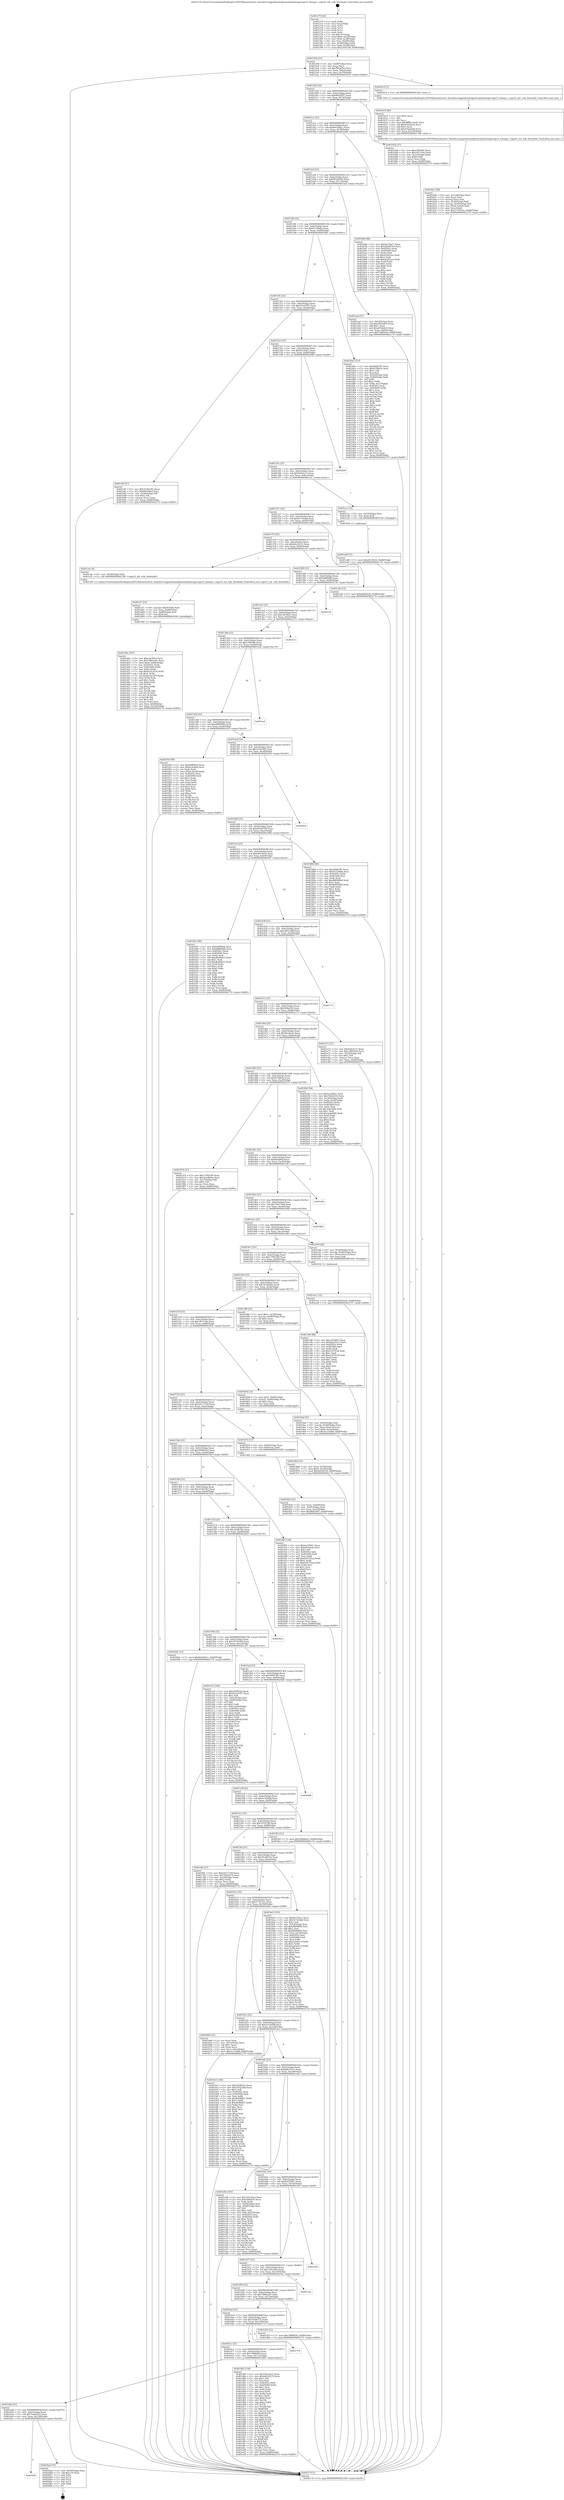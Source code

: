 digraph "0x401270" {
  label = "0x401270 (/mnt/c/Users/mathe/Desktop/tcc/POCII/binaries/extr_linuxdriversgpudrmamdpowerplayhwmgrvega10_hwmgr.c_vega10_init_sclk_threshold_Final-ollvm.out::main(0))"
  labelloc = "t"
  node[shape=record]

  Entry [label="",width=0.3,height=0.3,shape=circle,fillcolor=black,style=filled]
  "0x40129d" [label="{
     0x40129d [23]\l
     | [instrs]\l
     &nbsp;&nbsp;0x40129d \<+3\>: mov -0x68(%rbp),%eax\l
     &nbsp;&nbsp;0x4012a0 \<+2\>: mov %eax,%ecx\l
     &nbsp;&nbsp;0x4012a2 \<+6\>: sub $0x805af0a5,%ecx\l
     &nbsp;&nbsp;0x4012a8 \<+3\>: mov %eax,-0x6c(%rbp)\l
     &nbsp;&nbsp;0x4012ab \<+3\>: mov %ecx,-0x70(%rbp)\l
     &nbsp;&nbsp;0x4012ae \<+6\>: je 0000000000401b14 \<main+0x8a4\>\l
  }"]
  "0x401b14" [label="{
     0x401b14 [5]\l
     | [instrs]\l
     &nbsp;&nbsp;0x401b14 \<+5\>: call 0000000000401160 \<next_i\>\l
     | [calls]\l
     &nbsp;&nbsp;0x401160 \{1\} (/mnt/c/Users/mathe/Desktop/tcc/POCII/binaries/extr_linuxdriversgpudrmamdpowerplayhwmgrvega10_hwmgr.c_vega10_init_sclk_threshold_Final-ollvm.out::next_i)\l
  }"]
  "0x4012b4" [label="{
     0x4012b4 [22]\l
     | [instrs]\l
     &nbsp;&nbsp;0x4012b4 \<+5\>: jmp 00000000004012b9 \<main+0x49\>\l
     &nbsp;&nbsp;0x4012b9 \<+3\>: mov -0x6c(%rbp),%eax\l
     &nbsp;&nbsp;0x4012bc \<+5\>: sub $0x8b82df97,%eax\l
     &nbsp;&nbsp;0x4012c1 \<+3\>: mov %eax,-0x74(%rbp)\l
     &nbsp;&nbsp;0x4012c4 \<+6\>: je 000000000040183b \<main+0x5cb\>\l
  }"]
  Exit [label="",width=0.3,height=0.3,shape=circle,fillcolor=black,style=filled,peripheries=2]
  "0x40183b" [label="{
     0x40183b [27]\l
     | [instrs]\l
     &nbsp;&nbsp;0x40183b \<+5\>: mov $0xc5f83fde,%eax\l
     &nbsp;&nbsp;0x401840 \<+5\>: mov $0x1fb71cbe,%ecx\l
     &nbsp;&nbsp;0x401845 \<+3\>: mov -0x2c(%rbp),%edx\l
     &nbsp;&nbsp;0x401848 \<+3\>: cmp $0x0,%edx\l
     &nbsp;&nbsp;0x40184b \<+3\>: cmove %ecx,%eax\l
     &nbsp;&nbsp;0x40184e \<+3\>: mov %eax,-0x68(%rbp)\l
     &nbsp;&nbsp;0x401851 \<+5\>: jmp 0000000000402170 \<main+0xf00\>\l
  }"]
  "0x4012ca" [label="{
     0x4012ca [22]\l
     | [instrs]\l
     &nbsp;&nbsp;0x4012ca \<+5\>: jmp 00000000004012cf \<main+0x5f\>\l
     &nbsp;&nbsp;0x4012cf \<+3\>: mov -0x6c(%rbp),%eax\l
     &nbsp;&nbsp;0x4012d2 \<+5\>: sub $0x8e63dd11,%eax\l
     &nbsp;&nbsp;0x4012d7 \<+3\>: mov %eax,-0x78(%rbp)\l
     &nbsp;&nbsp;0x4012da \<+6\>: je 0000000000401b8d \<main+0x91d\>\l
  }"]
  "0x4016f4" [label="{
     0x4016f4\l
  }", style=dashed]
  "0x401b8d" [label="{
     0x401b8d [88]\l
     | [instrs]\l
     &nbsp;&nbsp;0x401b8d \<+5\>: mov $0x9a15fae1,%eax\l
     &nbsp;&nbsp;0x401b92 \<+5\>: mov $0x56a487a4,%ecx\l
     &nbsp;&nbsp;0x401b97 \<+7\>: mov 0x40505c,%edx\l
     &nbsp;&nbsp;0x401b9e \<+7\>: mov 0x405060,%esi\l
     &nbsp;&nbsp;0x401ba5 \<+2\>: mov %edx,%edi\l
     &nbsp;&nbsp;0x401ba7 \<+6\>: sub $0xb2a02cea,%edi\l
     &nbsp;&nbsp;0x401bad \<+3\>: sub $0x1,%edi\l
     &nbsp;&nbsp;0x401bb0 \<+6\>: add $0xb2a02cea,%edi\l
     &nbsp;&nbsp;0x401bb6 \<+3\>: imul %edi,%edx\l
     &nbsp;&nbsp;0x401bb9 \<+3\>: and $0x1,%edx\l
     &nbsp;&nbsp;0x401bbc \<+3\>: cmp $0x0,%edx\l
     &nbsp;&nbsp;0x401bbf \<+4\>: sete %r8b\l
     &nbsp;&nbsp;0x401bc3 \<+3\>: cmp $0xa,%esi\l
     &nbsp;&nbsp;0x401bc6 \<+4\>: setl %r9b\l
     &nbsp;&nbsp;0x401bca \<+3\>: mov %r8b,%r10b\l
     &nbsp;&nbsp;0x401bcd \<+3\>: and %r9b,%r10b\l
     &nbsp;&nbsp;0x401bd0 \<+3\>: xor %r9b,%r8b\l
     &nbsp;&nbsp;0x401bd3 \<+3\>: or %r8b,%r10b\l
     &nbsp;&nbsp;0x401bd6 \<+4\>: test $0x1,%r10b\l
     &nbsp;&nbsp;0x401bda \<+3\>: cmovne %ecx,%eax\l
     &nbsp;&nbsp;0x401bdd \<+3\>: mov %eax,-0x68(%rbp)\l
     &nbsp;&nbsp;0x401be0 \<+5\>: jmp 0000000000402170 \<main+0xf00\>\l
  }"]
  "0x4012e0" [label="{
     0x4012e0 [22]\l
     | [instrs]\l
     &nbsp;&nbsp;0x4012e0 \<+5\>: jmp 00000000004012e5 \<main+0x75\>\l
     &nbsp;&nbsp;0x4012e5 \<+3\>: mov -0x6c(%rbp),%eax\l
     &nbsp;&nbsp;0x4012e8 \<+5\>: sub $0x902b9166,%eax\l
     &nbsp;&nbsp;0x4012ed \<+3\>: mov %eax,-0x7c(%rbp)\l
     &nbsp;&nbsp;0x4012f0 \<+6\>: je 0000000000401ead \<main+0xc3d\>\l
  }"]
  "0x4020ad" [label="{
     0x4020ad [19]\l
     | [instrs]\l
     &nbsp;&nbsp;0x4020ad \<+3\>: mov -0x24(%rbp),%eax\l
     &nbsp;&nbsp;0x4020b0 \<+7\>: add $0x110,%rsp\l
     &nbsp;&nbsp;0x4020b7 \<+1\>: pop %rbx\l
     &nbsp;&nbsp;0x4020b8 \<+2\>: pop %r12\l
     &nbsp;&nbsp;0x4020ba \<+2\>: pop %r14\l
     &nbsp;&nbsp;0x4020bc \<+2\>: pop %r15\l
     &nbsp;&nbsp;0x4020be \<+1\>: pop %rbp\l
     &nbsp;&nbsp;0x4020bf \<+1\>: ret\l
  }"]
  "0x401ead" [label="{
     0x401ead [31]\l
     | [instrs]\l
     &nbsp;&nbsp;0x401ead \<+3\>: mov -0x64(%rbp),%eax\l
     &nbsp;&nbsp;0x401eb0 \<+5\>: sub $0xe81bbdc9,%eax\l
     &nbsp;&nbsp;0x401eb5 \<+3\>: add $0x1,%eax\l
     &nbsp;&nbsp;0x401eb8 \<+5\>: add $0xe81bbdc9,%eax\l
     &nbsp;&nbsp;0x401ebd \<+3\>: mov %eax,-0x64(%rbp)\l
     &nbsp;&nbsp;0x401ec0 \<+7\>: movl $0x7d6f665b,-0x68(%rbp)\l
     &nbsp;&nbsp;0x401ec7 \<+5\>: jmp 0000000000402170 \<main+0xf00\>\l
  }"]
  "0x4012f6" [label="{
     0x4012f6 [22]\l
     | [instrs]\l
     &nbsp;&nbsp;0x4012f6 \<+5\>: jmp 00000000004012fb \<main+0x8b\>\l
     &nbsp;&nbsp;0x4012fb \<+3\>: mov -0x6c(%rbp),%eax\l
     &nbsp;&nbsp;0x4012fe \<+5\>: sub $0x912296fa,%eax\l
     &nbsp;&nbsp;0x401303 \<+3\>: mov %eax,-0x80(%rbp)\l
     &nbsp;&nbsp;0x401306 \<+6\>: je 00000000004018dc \<main+0x66c\>\l
  }"]
  "0x401ed8" [label="{
     0x401ed8 [12]\l
     | [instrs]\l
     &nbsp;&nbsp;0x401ed8 \<+7\>: movl $0xe6f13b16,-0x68(%rbp)\l
     &nbsp;&nbsp;0x401edf \<+5\>: jmp 0000000000402170 \<main+0xf00\>\l
  }"]
  "0x4018dc" [label="{
     0x4018dc [152]\l
     | [instrs]\l
     &nbsp;&nbsp;0x4018dc \<+5\>: mov $0x46847ff1,%eax\l
     &nbsp;&nbsp;0x4018e1 \<+5\>: mov $0xfe7f6b3a,%ecx\l
     &nbsp;&nbsp;0x4018e6 \<+2\>: mov $0x1,%dl\l
     &nbsp;&nbsp;0x4018e8 \<+2\>: xor %esi,%esi\l
     &nbsp;&nbsp;0x4018ea \<+3\>: mov -0x54(%rbp),%edi\l
     &nbsp;&nbsp;0x4018ed \<+3\>: cmp -0x48(%rbp),%edi\l
     &nbsp;&nbsp;0x4018f0 \<+4\>: setl %r8b\l
     &nbsp;&nbsp;0x4018f4 \<+4\>: and $0x1,%r8b\l
     &nbsp;&nbsp;0x4018f8 \<+4\>: mov %r8b,-0x27(%rbp)\l
     &nbsp;&nbsp;0x4018fc \<+7\>: mov 0x40505c,%edi\l
     &nbsp;&nbsp;0x401903 \<+8\>: mov 0x405060,%r9d\l
     &nbsp;&nbsp;0x40190b \<+3\>: sub $0x1,%esi\l
     &nbsp;&nbsp;0x40190e \<+3\>: mov %edi,%r10d\l
     &nbsp;&nbsp;0x401911 \<+3\>: add %esi,%r10d\l
     &nbsp;&nbsp;0x401914 \<+4\>: imul %r10d,%edi\l
     &nbsp;&nbsp;0x401918 \<+3\>: and $0x1,%edi\l
     &nbsp;&nbsp;0x40191b \<+3\>: cmp $0x0,%edi\l
     &nbsp;&nbsp;0x40191e \<+4\>: sete %r8b\l
     &nbsp;&nbsp;0x401922 \<+4\>: cmp $0xa,%r9d\l
     &nbsp;&nbsp;0x401926 \<+4\>: setl %r11b\l
     &nbsp;&nbsp;0x40192a \<+3\>: mov %r8b,%bl\l
     &nbsp;&nbsp;0x40192d \<+3\>: xor $0xff,%bl\l
     &nbsp;&nbsp;0x401930 \<+3\>: mov %r11b,%r14b\l
     &nbsp;&nbsp;0x401933 \<+4\>: xor $0xff,%r14b\l
     &nbsp;&nbsp;0x401937 \<+3\>: xor $0x0,%dl\l
     &nbsp;&nbsp;0x40193a \<+3\>: mov %bl,%r15b\l
     &nbsp;&nbsp;0x40193d \<+4\>: and $0x0,%r15b\l
     &nbsp;&nbsp;0x401941 \<+3\>: and %dl,%r8b\l
     &nbsp;&nbsp;0x401944 \<+3\>: mov %r14b,%r12b\l
     &nbsp;&nbsp;0x401947 \<+4\>: and $0x0,%r12b\l
     &nbsp;&nbsp;0x40194b \<+3\>: and %dl,%r11b\l
     &nbsp;&nbsp;0x40194e \<+3\>: or %r8b,%r15b\l
     &nbsp;&nbsp;0x401951 \<+3\>: or %r11b,%r12b\l
     &nbsp;&nbsp;0x401954 \<+3\>: xor %r12b,%r15b\l
     &nbsp;&nbsp;0x401957 \<+3\>: or %r14b,%bl\l
     &nbsp;&nbsp;0x40195a \<+3\>: xor $0xff,%bl\l
     &nbsp;&nbsp;0x40195d \<+3\>: or $0x0,%dl\l
     &nbsp;&nbsp;0x401960 \<+2\>: and %dl,%bl\l
     &nbsp;&nbsp;0x401962 \<+3\>: or %bl,%r15b\l
     &nbsp;&nbsp;0x401965 \<+4\>: test $0x1,%r15b\l
     &nbsp;&nbsp;0x401969 \<+3\>: cmovne %ecx,%eax\l
     &nbsp;&nbsp;0x40196c \<+3\>: mov %eax,-0x68(%rbp)\l
     &nbsp;&nbsp;0x40196f \<+5\>: jmp 0000000000402170 \<main+0xf00\>\l
  }"]
  "0x40130c" [label="{
     0x40130c [25]\l
     | [instrs]\l
     &nbsp;&nbsp;0x40130c \<+5\>: jmp 0000000000401311 \<main+0xa1\>\l
     &nbsp;&nbsp;0x401311 \<+3\>: mov -0x6c(%rbp),%eax\l
     &nbsp;&nbsp;0x401314 \<+5\>: sub $0x916a9797,%eax\l
     &nbsp;&nbsp;0x401319 \<+6\>: mov %eax,-0x84(%rbp)\l
     &nbsp;&nbsp;0x40131f \<+6\>: je 0000000000401af9 \<main+0x889\>\l
  }"]
  "0x401ea1" [label="{
     0x401ea1 [12]\l
     | [instrs]\l
     &nbsp;&nbsp;0x401ea1 \<+7\>: movl $0x902b9166,-0x68(%rbp)\l
     &nbsp;&nbsp;0x401ea8 \<+5\>: jmp 0000000000402170 \<main+0xf00\>\l
  }"]
  "0x401af9" [label="{
     0x401af9 [27]\l
     | [instrs]\l
     &nbsp;&nbsp;0x401af9 \<+5\>: mov $0x312b5362,%eax\l
     &nbsp;&nbsp;0x401afe \<+5\>: mov $0x805af0a5,%ecx\l
     &nbsp;&nbsp;0x401b03 \<+3\>: mov -0x26(%rbp),%dl\l
     &nbsp;&nbsp;0x401b06 \<+3\>: test $0x1,%dl\l
     &nbsp;&nbsp;0x401b09 \<+3\>: cmovne %ecx,%eax\l
     &nbsp;&nbsp;0x401b0c \<+3\>: mov %eax,-0x68(%rbp)\l
     &nbsp;&nbsp;0x401b0f \<+5\>: jmp 0000000000402170 \<main+0xf00\>\l
  }"]
  "0x401325" [label="{
     0x401325 [25]\l
     | [instrs]\l
     &nbsp;&nbsp;0x401325 \<+5\>: jmp 000000000040132a \<main+0xba\>\l
     &nbsp;&nbsp;0x40132a \<+3\>: mov -0x6c(%rbp),%eax\l
     &nbsp;&nbsp;0x40132d \<+5\>: sub $0x9a15fae1,%eax\l
     &nbsp;&nbsp;0x401332 \<+6\>: mov %eax,-0x88(%rbp)\l
     &nbsp;&nbsp;0x401338 \<+6\>: je 00000000004020f0 \<main+0xe80\>\l
  }"]
  "0x4016db" [label="{
     0x4016db [25]\l
     | [instrs]\l
     &nbsp;&nbsp;0x4016db \<+5\>: jmp 00000000004016e0 \<main+0x470\>\l
     &nbsp;&nbsp;0x4016e0 \<+3\>: mov -0x6c(%rbp),%eax\l
     &nbsp;&nbsp;0x4016e3 \<+5\>: sub $0x7ebbd254,%eax\l
     &nbsp;&nbsp;0x4016e8 \<+6\>: mov %eax,-0x120(%rbp)\l
     &nbsp;&nbsp;0x4016ee \<+6\>: je 00000000004020ad \<main+0xe3d\>\l
  }"]
  "0x4020f0" [label="{
     0x4020f0\l
  }", style=dashed]
  "0x40133e" [label="{
     0x40133e [25]\l
     | [instrs]\l
     &nbsp;&nbsp;0x40133e \<+5\>: jmp 0000000000401343 \<main+0xd3\>\l
     &nbsp;&nbsp;0x401343 \<+3\>: mov -0x6c(%rbp),%eax\l
     &nbsp;&nbsp;0x401346 \<+5\>: sub $0x9a9a5c7c,%eax\l
     &nbsp;&nbsp;0x40134b \<+6\>: mov %eax,-0x8c(%rbp)\l
     &nbsp;&nbsp;0x401351 \<+6\>: je 0000000000401ecc \<main+0xc5c\>\l
  }"]
  "0x401d85" [label="{
     0x401d85 [134]\l
     | [instrs]\l
     &nbsp;&nbsp;0x401d85 \<+5\>: mov $0x744c26a2,%eax\l
     &nbsp;&nbsp;0x401d8a \<+5\>: mov $0x64618115,%ecx\l
     &nbsp;&nbsp;0x401d8f \<+2\>: mov $0x1,%dl\l
     &nbsp;&nbsp;0x401d91 \<+2\>: xor %esi,%esi\l
     &nbsp;&nbsp;0x401d93 \<+7\>: mov 0x40505c,%edi\l
     &nbsp;&nbsp;0x401d9a \<+8\>: mov 0x405060,%r8d\l
     &nbsp;&nbsp;0x401da2 \<+3\>: sub $0x1,%esi\l
     &nbsp;&nbsp;0x401da5 \<+3\>: mov %edi,%r9d\l
     &nbsp;&nbsp;0x401da8 \<+3\>: add %esi,%r9d\l
     &nbsp;&nbsp;0x401dab \<+4\>: imul %r9d,%edi\l
     &nbsp;&nbsp;0x401daf \<+3\>: and $0x1,%edi\l
     &nbsp;&nbsp;0x401db2 \<+3\>: cmp $0x0,%edi\l
     &nbsp;&nbsp;0x401db5 \<+4\>: sete %r10b\l
     &nbsp;&nbsp;0x401db9 \<+4\>: cmp $0xa,%r8d\l
     &nbsp;&nbsp;0x401dbd \<+4\>: setl %r11b\l
     &nbsp;&nbsp;0x401dc1 \<+3\>: mov %r10b,%bl\l
     &nbsp;&nbsp;0x401dc4 \<+3\>: xor $0xff,%bl\l
     &nbsp;&nbsp;0x401dc7 \<+3\>: mov %r11b,%r14b\l
     &nbsp;&nbsp;0x401dca \<+4\>: xor $0xff,%r14b\l
     &nbsp;&nbsp;0x401dce \<+3\>: xor $0x0,%dl\l
     &nbsp;&nbsp;0x401dd1 \<+3\>: mov %bl,%r15b\l
     &nbsp;&nbsp;0x401dd4 \<+4\>: and $0x0,%r15b\l
     &nbsp;&nbsp;0x401dd8 \<+3\>: and %dl,%r10b\l
     &nbsp;&nbsp;0x401ddb \<+3\>: mov %r14b,%r12b\l
     &nbsp;&nbsp;0x401dde \<+4\>: and $0x0,%r12b\l
     &nbsp;&nbsp;0x401de2 \<+3\>: and %dl,%r11b\l
     &nbsp;&nbsp;0x401de5 \<+3\>: or %r10b,%r15b\l
     &nbsp;&nbsp;0x401de8 \<+3\>: or %r11b,%r12b\l
     &nbsp;&nbsp;0x401deb \<+3\>: xor %r12b,%r15b\l
     &nbsp;&nbsp;0x401dee \<+3\>: or %r14b,%bl\l
     &nbsp;&nbsp;0x401df1 \<+3\>: xor $0xff,%bl\l
     &nbsp;&nbsp;0x401df4 \<+3\>: or $0x0,%dl\l
     &nbsp;&nbsp;0x401df7 \<+2\>: and %dl,%bl\l
     &nbsp;&nbsp;0x401df9 \<+3\>: or %bl,%r15b\l
     &nbsp;&nbsp;0x401dfc \<+4\>: test $0x1,%r15b\l
     &nbsp;&nbsp;0x401e00 \<+3\>: cmovne %ecx,%eax\l
     &nbsp;&nbsp;0x401e03 \<+3\>: mov %eax,-0x68(%rbp)\l
     &nbsp;&nbsp;0x401e06 \<+5\>: jmp 0000000000402170 \<main+0xf00\>\l
  }"]
  "0x401ecc" [label="{
     0x401ecc [12]\l
     | [instrs]\l
     &nbsp;&nbsp;0x401ecc \<+4\>: mov -0x50(%rbp),%rax\l
     &nbsp;&nbsp;0x401ed0 \<+3\>: mov %rax,%rdi\l
     &nbsp;&nbsp;0x401ed3 \<+5\>: call 0000000000401030 \<free@plt\>\l
     | [calls]\l
     &nbsp;&nbsp;0x401030 \{1\} (unknown)\l
  }"]
  "0x401357" [label="{
     0x401357 [25]\l
     | [instrs]\l
     &nbsp;&nbsp;0x401357 \<+5\>: jmp 000000000040135c \<main+0xec\>\l
     &nbsp;&nbsp;0x40135c \<+3\>: mov -0x6c(%rbp),%eax\l
     &nbsp;&nbsp;0x40135f \<+5\>: sub $0x9c710e6d,%eax\l
     &nbsp;&nbsp;0x401364 \<+6\>: mov %eax,-0x90(%rbp)\l
     &nbsp;&nbsp;0x40136a \<+6\>: je 0000000000401c8a \<main+0xa1a\>\l
  }"]
  "0x4016c2" [label="{
     0x4016c2 [25]\l
     | [instrs]\l
     &nbsp;&nbsp;0x4016c2 \<+5\>: jmp 00000000004016c7 \<main+0x457\>\l
     &nbsp;&nbsp;0x4016c7 \<+3\>: mov -0x6c(%rbp),%eax\l
     &nbsp;&nbsp;0x4016ca \<+5\>: sub $0x7d6f665b,%eax\l
     &nbsp;&nbsp;0x4016cf \<+6\>: mov %eax,-0x11c(%rbp)\l
     &nbsp;&nbsp;0x4016d5 \<+6\>: je 0000000000401d85 \<main+0xb15\>\l
  }"]
  "0x401c8a" [label="{
     0x401c8a [12]\l
     | [instrs]\l
     &nbsp;&nbsp;0x401c8a \<+7\>: movl $0xe6636529,-0x68(%rbp)\l
     &nbsp;&nbsp;0x401c91 \<+5\>: jmp 0000000000402170 \<main+0xf00\>\l
  }"]
  "0x401370" [label="{
     0x401370 [25]\l
     | [instrs]\l
     &nbsp;&nbsp;0x401370 \<+5\>: jmp 0000000000401375 \<main+0x105\>\l
     &nbsp;&nbsp;0x401375 \<+3\>: mov -0x6c(%rbp),%eax\l
     &nbsp;&nbsp;0x401378 \<+5\>: sub $0xb6a18c12,%eax\l
     &nbsp;&nbsp;0x40137d \<+6\>: mov %eax,-0x94(%rbp)\l
     &nbsp;&nbsp;0x401383 \<+6\>: je 0000000000401cee \<main+0xa7e\>\l
  }"]
  "0x401719" [label="{
     0x401719\l
  }", style=dashed]
  "0x401cee" [label="{
     0x401cee [9]\l
     | [instrs]\l
     &nbsp;&nbsp;0x401cee \<+4\>: mov -0x50(%rbp),%rdi\l
     &nbsp;&nbsp;0x401cf2 \<+5\>: call 0000000000401240 \<vega10_init_sclk_threshold\>\l
     | [calls]\l
     &nbsp;&nbsp;0x401240 \{1\} (/mnt/c/Users/mathe/Desktop/tcc/POCII/binaries/extr_linuxdriversgpudrmamdpowerplayhwmgrvega10_hwmgr.c_vega10_init_sclk_threshold_Final-ollvm.out::vega10_init_sclk_threshold)\l
  }"]
  "0x401389" [label="{
     0x401389 [25]\l
     | [instrs]\l
     &nbsp;&nbsp;0x401389 \<+5\>: jmp 000000000040138e \<main+0x11e\>\l
     &nbsp;&nbsp;0x40138e \<+3\>: mov -0x6c(%rbp),%eax\l
     &nbsp;&nbsp;0x401391 \<+5\>: sub $0xb6ff9468,%eax\l
     &nbsp;&nbsp;0x401396 \<+6\>: mov %eax,-0x98(%rbp)\l
     &nbsp;&nbsp;0x40139c \<+6\>: je 0000000000402156 \<main+0xee6\>\l
  }"]
  "0x4016a9" [label="{
     0x4016a9 [25]\l
     | [instrs]\l
     &nbsp;&nbsp;0x4016a9 \<+5\>: jmp 00000000004016ae \<main+0x43e\>\l
     &nbsp;&nbsp;0x4016ae \<+3\>: mov -0x6c(%rbp),%eax\l
     &nbsp;&nbsp;0x4016b1 \<+5\>: sub $0x7b28a57b,%eax\l
     &nbsp;&nbsp;0x4016b6 \<+6\>: mov %eax,-0x118(%rbp)\l
     &nbsp;&nbsp;0x4016bc \<+6\>: je 0000000000401719 \<main+0x4a9\>\l
  }"]
  "0x402156" [label="{
     0x402156\l
  }", style=dashed]
  "0x4013a2" [label="{
     0x4013a2 [25]\l
     | [instrs]\l
     &nbsp;&nbsp;0x4013a2 \<+5\>: jmp 00000000004013a7 \<main+0x137\>\l
     &nbsp;&nbsp;0x4013a7 \<+3\>: mov -0x6c(%rbp),%eax\l
     &nbsp;&nbsp;0x4013aa \<+5\>: sub $0xc3fc9023,%eax\l
     &nbsp;&nbsp;0x4013af \<+6\>: mov %eax,-0x9c(%rbp)\l
     &nbsp;&nbsp;0x4013b5 \<+6\>: je 0000000000402111 \<main+0xea1\>\l
  }"]
  "0x401d79" [label="{
     0x401d79 [12]\l
     | [instrs]\l
     &nbsp;&nbsp;0x401d79 \<+7\>: movl $0x7d6f665b,-0x68(%rbp)\l
     &nbsp;&nbsp;0x401d80 \<+5\>: jmp 0000000000402170 \<main+0xf00\>\l
  }"]
  "0x402111" [label="{
     0x402111\l
  }", style=dashed]
  "0x4013bb" [label="{
     0x4013bb [25]\l
     | [instrs]\l
     &nbsp;&nbsp;0x4013bb \<+5\>: jmp 00000000004013c0 \<main+0x150\>\l
     &nbsp;&nbsp;0x4013c0 \<+3\>: mov -0x6c(%rbp),%eax\l
     &nbsp;&nbsp;0x4013c3 \<+5\>: sub $0xc5f83fde,%eax\l
     &nbsp;&nbsp;0x4013c8 \<+6\>: mov %eax,-0xa0(%rbp)\l
     &nbsp;&nbsp;0x4013ce \<+6\>: je 0000000000401ee4 \<main+0xc74\>\l
  }"]
  "0x401690" [label="{
     0x401690 [25]\l
     | [instrs]\l
     &nbsp;&nbsp;0x401690 \<+5\>: jmp 0000000000401695 \<main+0x425\>\l
     &nbsp;&nbsp;0x401695 \<+3\>: mov -0x6c(%rbp),%eax\l
     &nbsp;&nbsp;0x401698 \<+5\>: sub $0x7880aa97,%eax\l
     &nbsp;&nbsp;0x40169d \<+6\>: mov %eax,-0x114(%rbp)\l
     &nbsp;&nbsp;0x4016a3 \<+6\>: je 0000000000401d79 \<main+0xb09\>\l
  }"]
  "0x401ee4" [label="{
     0x401ee4\l
  }", style=dashed]
  "0x4013d4" [label="{
     0x4013d4 [25]\l
     | [instrs]\l
     &nbsp;&nbsp;0x4013d4 \<+5\>: jmp 00000000004013d9 \<main+0x169\>\l
     &nbsp;&nbsp;0x4013d9 \<+3\>: mov -0x6c(%rbp),%eax\l
     &nbsp;&nbsp;0x4013dc \<+5\>: sub $0xddf690db,%eax\l
     &nbsp;&nbsp;0x4013e1 \<+6\>: mov %eax,-0xa4(%rbp)\l
     &nbsp;&nbsp;0x4013e7 \<+6\>: je 0000000000401f59 \<main+0xce9\>\l
  }"]
  "0x40214a" [label="{
     0x40214a\l
  }", style=dashed]
  "0x401f59" [label="{
     0x401f59 [90]\l
     | [instrs]\l
     &nbsp;&nbsp;0x401f59 \<+5\>: mov $0xb6ff9468,%eax\l
     &nbsp;&nbsp;0x401f5e \<+5\>: mov $0x4c3c68af,%ecx\l
     &nbsp;&nbsp;0x401f63 \<+2\>: xor %edx,%edx\l
     &nbsp;&nbsp;0x401f65 \<+7\>: movl $0x0,-0x34(%rbp)\l
     &nbsp;&nbsp;0x401f6c \<+7\>: mov 0x40505c,%esi\l
     &nbsp;&nbsp;0x401f73 \<+7\>: mov 0x405060,%edi\l
     &nbsp;&nbsp;0x401f7a \<+3\>: sub $0x1,%edx\l
     &nbsp;&nbsp;0x401f7d \<+3\>: mov %esi,%r8d\l
     &nbsp;&nbsp;0x401f80 \<+3\>: add %edx,%r8d\l
     &nbsp;&nbsp;0x401f83 \<+4\>: imul %r8d,%esi\l
     &nbsp;&nbsp;0x401f87 \<+3\>: and $0x1,%esi\l
     &nbsp;&nbsp;0x401f8a \<+3\>: cmp $0x0,%esi\l
     &nbsp;&nbsp;0x401f8d \<+4\>: sete %r9b\l
     &nbsp;&nbsp;0x401f91 \<+3\>: cmp $0xa,%edi\l
     &nbsp;&nbsp;0x401f94 \<+4\>: setl %r10b\l
     &nbsp;&nbsp;0x401f98 \<+3\>: mov %r9b,%r11b\l
     &nbsp;&nbsp;0x401f9b \<+3\>: and %r10b,%r11b\l
     &nbsp;&nbsp;0x401f9e \<+3\>: xor %r10b,%r9b\l
     &nbsp;&nbsp;0x401fa1 \<+3\>: or %r9b,%r11b\l
     &nbsp;&nbsp;0x401fa4 \<+4\>: test $0x1,%r11b\l
     &nbsp;&nbsp;0x401fa8 \<+3\>: cmovne %ecx,%eax\l
     &nbsp;&nbsp;0x401fab \<+3\>: mov %eax,-0x68(%rbp)\l
     &nbsp;&nbsp;0x401fae \<+5\>: jmp 0000000000402170 \<main+0xf00\>\l
  }"]
  "0x4013ed" [label="{
     0x4013ed [25]\l
     | [instrs]\l
     &nbsp;&nbsp;0x4013ed \<+5\>: jmp 00000000004013f2 \<main+0x182\>\l
     &nbsp;&nbsp;0x4013f2 \<+3\>: mov -0x6c(%rbp),%eax\l
     &nbsp;&nbsp;0x4013f5 \<+5\>: sub $0xe1b55f42,%eax\l
     &nbsp;&nbsp;0x4013fa \<+6\>: mov %eax,-0xa8(%rbp)\l
     &nbsp;&nbsp;0x401400 \<+6\>: je 00000000004020c0 \<main+0xe50\>\l
  }"]
  "0x401677" [label="{
     0x401677 [25]\l
     | [instrs]\l
     &nbsp;&nbsp;0x401677 \<+5\>: jmp 000000000040167c \<main+0x40c\>\l
     &nbsp;&nbsp;0x40167c \<+3\>: mov -0x6c(%rbp),%eax\l
     &nbsp;&nbsp;0x40167f \<+5\>: sub $0x744c26a2,%eax\l
     &nbsp;&nbsp;0x401684 \<+6\>: mov %eax,-0x110(%rbp)\l
     &nbsp;&nbsp;0x40168a \<+6\>: je 000000000040214a \<main+0xeda\>\l
  }"]
  "0x4020c0" [label="{
     0x4020c0\l
  }", style=dashed]
  "0x401406" [label="{
     0x401406 [25]\l
     | [instrs]\l
     &nbsp;&nbsp;0x401406 \<+5\>: jmp 000000000040140b \<main+0x19b\>\l
     &nbsp;&nbsp;0x40140b \<+3\>: mov -0x6c(%rbp),%eax\l
     &nbsp;&nbsp;0x40140e \<+5\>: sub $0xe6636529,%eax\l
     &nbsp;&nbsp;0x401413 \<+6\>: mov %eax,-0xac(%rbp)\l
     &nbsp;&nbsp;0x401419 \<+6\>: je 0000000000401884 \<main+0x614\>\l
  }"]
  "0x402169" [label="{
     0x402169\l
  }", style=dashed]
  "0x401884" [label="{
     0x401884 [88]\l
     | [instrs]\l
     &nbsp;&nbsp;0x401884 \<+5\>: mov $0x46847ff1,%eax\l
     &nbsp;&nbsp;0x401889 \<+5\>: mov $0x912296fa,%ecx\l
     &nbsp;&nbsp;0x40188e \<+7\>: mov 0x40505c,%edx\l
     &nbsp;&nbsp;0x401895 \<+7\>: mov 0x405060,%esi\l
     &nbsp;&nbsp;0x40189c \<+2\>: mov %edx,%edi\l
     &nbsp;&nbsp;0x40189e \<+6\>: add $0xd66069b0,%edi\l
     &nbsp;&nbsp;0x4018a4 \<+3\>: sub $0x1,%edi\l
     &nbsp;&nbsp;0x4018a7 \<+6\>: sub $0xd66069b0,%edi\l
     &nbsp;&nbsp;0x4018ad \<+3\>: imul %edi,%edx\l
     &nbsp;&nbsp;0x4018b0 \<+3\>: and $0x1,%edx\l
     &nbsp;&nbsp;0x4018b3 \<+3\>: cmp $0x0,%edx\l
     &nbsp;&nbsp;0x4018b6 \<+4\>: sete %r8b\l
     &nbsp;&nbsp;0x4018ba \<+3\>: cmp $0xa,%esi\l
     &nbsp;&nbsp;0x4018bd \<+4\>: setl %r9b\l
     &nbsp;&nbsp;0x4018c1 \<+3\>: mov %r8b,%r10b\l
     &nbsp;&nbsp;0x4018c4 \<+3\>: and %r9b,%r10b\l
     &nbsp;&nbsp;0x4018c7 \<+3\>: xor %r9b,%r8b\l
     &nbsp;&nbsp;0x4018ca \<+3\>: or %r8b,%r10b\l
     &nbsp;&nbsp;0x4018cd \<+4\>: test $0x1,%r10b\l
     &nbsp;&nbsp;0x4018d1 \<+3\>: cmovne %ecx,%eax\l
     &nbsp;&nbsp;0x4018d4 \<+3\>: mov %eax,-0x68(%rbp)\l
     &nbsp;&nbsp;0x4018d7 \<+5\>: jmp 0000000000402170 \<main+0xf00\>\l
  }"]
  "0x40141f" [label="{
     0x40141f [25]\l
     | [instrs]\l
     &nbsp;&nbsp;0x40141f \<+5\>: jmp 0000000000401424 \<main+0x1b4\>\l
     &nbsp;&nbsp;0x401424 \<+3\>: mov -0x6c(%rbp),%eax\l
     &nbsp;&nbsp;0x401427 \<+5\>: sub $0xe6f13b16,%eax\l
     &nbsp;&nbsp;0x40142c \<+6\>: mov %eax,-0xb0(%rbp)\l
     &nbsp;&nbsp;0x401432 \<+6\>: je 0000000000401f01 \<main+0xc91\>\l
  }"]
  "0x40165e" [label="{
     0x40165e [25]\l
     | [instrs]\l
     &nbsp;&nbsp;0x40165e \<+5\>: jmp 0000000000401663 \<main+0x3f3\>\l
     &nbsp;&nbsp;0x401663 \<+3\>: mov -0x6c(%rbp),%eax\l
     &nbsp;&nbsp;0x401666 \<+5\>: sub $0x6a25f4b1,%eax\l
     &nbsp;&nbsp;0x40166b \<+6\>: mov %eax,-0x10c(%rbp)\l
     &nbsp;&nbsp;0x401671 \<+6\>: je 0000000000402169 \<main+0xef9\>\l
  }"]
  "0x401f01" [label="{
     0x401f01 [88]\l
     | [instrs]\l
     &nbsp;&nbsp;0x401f01 \<+5\>: mov $0xb6ff9468,%eax\l
     &nbsp;&nbsp;0x401f06 \<+5\>: mov $0xddf690db,%ecx\l
     &nbsp;&nbsp;0x401f0b \<+7\>: mov 0x40505c,%edx\l
     &nbsp;&nbsp;0x401f12 \<+7\>: mov 0x405060,%esi\l
     &nbsp;&nbsp;0x401f19 \<+2\>: mov %edx,%edi\l
     &nbsp;&nbsp;0x401f1b \<+6\>: add $0xdbeb8a53,%edi\l
     &nbsp;&nbsp;0x401f21 \<+3\>: sub $0x1,%edi\l
     &nbsp;&nbsp;0x401f24 \<+6\>: sub $0xdbeb8a53,%edi\l
     &nbsp;&nbsp;0x401f2a \<+3\>: imul %edi,%edx\l
     &nbsp;&nbsp;0x401f2d \<+3\>: and $0x1,%edx\l
     &nbsp;&nbsp;0x401f30 \<+3\>: cmp $0x0,%edx\l
     &nbsp;&nbsp;0x401f33 \<+4\>: sete %r8b\l
     &nbsp;&nbsp;0x401f37 \<+3\>: cmp $0xa,%esi\l
     &nbsp;&nbsp;0x401f3a \<+4\>: setl %r9b\l
     &nbsp;&nbsp;0x401f3e \<+3\>: mov %r8b,%r10b\l
     &nbsp;&nbsp;0x401f41 \<+3\>: and %r9b,%r10b\l
     &nbsp;&nbsp;0x401f44 \<+3\>: xor %r9b,%r8b\l
     &nbsp;&nbsp;0x401f47 \<+3\>: or %r8b,%r10b\l
     &nbsp;&nbsp;0x401f4a \<+4\>: test $0x1,%r10b\l
     &nbsp;&nbsp;0x401f4e \<+3\>: cmovne %ecx,%eax\l
     &nbsp;&nbsp;0x401f51 \<+3\>: mov %eax,-0x68(%rbp)\l
     &nbsp;&nbsp;0x401f54 \<+5\>: jmp 0000000000402170 \<main+0xf00\>\l
  }"]
  "0x401438" [label="{
     0x401438 [25]\l
     | [instrs]\l
     &nbsp;&nbsp;0x401438 \<+5\>: jmp 000000000040143d \<main+0x1cd\>\l
     &nbsp;&nbsp;0x40143d \<+3\>: mov -0x6c(%rbp),%eax\l
     &nbsp;&nbsp;0x401440 \<+5\>: sub $0xe861e98f,%eax\l
     &nbsp;&nbsp;0x401445 \<+6\>: mov %eax,-0xb4(%rbp)\l
     &nbsp;&nbsp;0x40144b \<+6\>: je 0000000000401771 \<main+0x501\>\l
  }"]
  "0x401e0b" [label="{
     0x401e0b [103]\l
     | [instrs]\l
     &nbsp;&nbsp;0x401e0b \<+5\>: mov $0x744c26a2,%eax\l
     &nbsp;&nbsp;0x401e10 \<+5\>: mov $0xf36fab3e,%ecx\l
     &nbsp;&nbsp;0x401e15 \<+2\>: xor %edx,%edx\l
     &nbsp;&nbsp;0x401e17 \<+3\>: mov -0x64(%rbp),%esi\l
     &nbsp;&nbsp;0x401e1a \<+3\>: cmp -0x48(%rbp),%esi\l
     &nbsp;&nbsp;0x401e1d \<+4\>: setl %dil\l
     &nbsp;&nbsp;0x401e21 \<+4\>: and $0x1,%dil\l
     &nbsp;&nbsp;0x401e25 \<+4\>: mov %dil,-0x25(%rbp)\l
     &nbsp;&nbsp;0x401e29 \<+7\>: mov 0x40505c,%esi\l
     &nbsp;&nbsp;0x401e30 \<+8\>: mov 0x405060,%r8d\l
     &nbsp;&nbsp;0x401e38 \<+3\>: sub $0x1,%edx\l
     &nbsp;&nbsp;0x401e3b \<+3\>: mov %esi,%r9d\l
     &nbsp;&nbsp;0x401e3e \<+3\>: add %edx,%r9d\l
     &nbsp;&nbsp;0x401e41 \<+4\>: imul %r9d,%esi\l
     &nbsp;&nbsp;0x401e45 \<+3\>: and $0x1,%esi\l
     &nbsp;&nbsp;0x401e48 \<+3\>: cmp $0x0,%esi\l
     &nbsp;&nbsp;0x401e4b \<+4\>: sete %dil\l
     &nbsp;&nbsp;0x401e4f \<+4\>: cmp $0xa,%r8d\l
     &nbsp;&nbsp;0x401e53 \<+4\>: setl %r10b\l
     &nbsp;&nbsp;0x401e57 \<+3\>: mov %dil,%r11b\l
     &nbsp;&nbsp;0x401e5a \<+3\>: and %r10b,%r11b\l
     &nbsp;&nbsp;0x401e5d \<+3\>: xor %r10b,%dil\l
     &nbsp;&nbsp;0x401e60 \<+3\>: or %dil,%r11b\l
     &nbsp;&nbsp;0x401e63 \<+4\>: test $0x1,%r11b\l
     &nbsp;&nbsp;0x401e67 \<+3\>: cmovne %ecx,%eax\l
     &nbsp;&nbsp;0x401e6a \<+3\>: mov %eax,-0x68(%rbp)\l
     &nbsp;&nbsp;0x401e6d \<+5\>: jmp 0000000000402170 \<main+0xf00\>\l
  }"]
  "0x401771" [label="{
     0x401771\l
  }", style=dashed]
  "0x401451" [label="{
     0x401451 [25]\l
     | [instrs]\l
     &nbsp;&nbsp;0x401451 \<+5\>: jmp 0000000000401456 \<main+0x1e6\>\l
     &nbsp;&nbsp;0x401456 \<+3\>: mov -0x6c(%rbp),%eax\l
     &nbsp;&nbsp;0x401459 \<+5\>: sub $0xf36fab3e,%eax\l
     &nbsp;&nbsp;0x40145e \<+6\>: mov %eax,-0xb8(%rbp)\l
     &nbsp;&nbsp;0x401464 \<+6\>: je 0000000000401e72 \<main+0xc02\>\l
  }"]
  "0x401d0e" [label="{
     0x401d0e [107]\l
     | [instrs]\l
     &nbsp;&nbsp;0x401d0e \<+5\>: mov $0xc3fc9023,%esi\l
     &nbsp;&nbsp;0x401d13 \<+5\>: mov $0x7880aa97,%ecx\l
     &nbsp;&nbsp;0x401d18 \<+7\>: movl $0x0,-0x64(%rbp)\l
     &nbsp;&nbsp;0x401d1f \<+7\>: mov 0x40505c,%edx\l
     &nbsp;&nbsp;0x401d26 \<+8\>: mov 0x405060,%r8d\l
     &nbsp;&nbsp;0x401d2e \<+3\>: mov %edx,%r9d\l
     &nbsp;&nbsp;0x401d31 \<+7\>: add $0x6e5b1d70,%r9d\l
     &nbsp;&nbsp;0x401d38 \<+4\>: sub $0x1,%r9d\l
     &nbsp;&nbsp;0x401d3c \<+7\>: sub $0x6e5b1d70,%r9d\l
     &nbsp;&nbsp;0x401d43 \<+4\>: imul %r9d,%edx\l
     &nbsp;&nbsp;0x401d47 \<+3\>: and $0x1,%edx\l
     &nbsp;&nbsp;0x401d4a \<+3\>: cmp $0x0,%edx\l
     &nbsp;&nbsp;0x401d4d \<+4\>: sete %r10b\l
     &nbsp;&nbsp;0x401d51 \<+4\>: cmp $0xa,%r8d\l
     &nbsp;&nbsp;0x401d55 \<+4\>: setl %r11b\l
     &nbsp;&nbsp;0x401d59 \<+3\>: mov %r10b,%bl\l
     &nbsp;&nbsp;0x401d5c \<+3\>: and %r11b,%bl\l
     &nbsp;&nbsp;0x401d5f \<+3\>: xor %r11b,%r10b\l
     &nbsp;&nbsp;0x401d62 \<+3\>: or %r10b,%bl\l
     &nbsp;&nbsp;0x401d65 \<+3\>: test $0x1,%bl\l
     &nbsp;&nbsp;0x401d68 \<+3\>: cmovne %ecx,%esi\l
     &nbsp;&nbsp;0x401d6b \<+3\>: mov %esi,-0x68(%rbp)\l
     &nbsp;&nbsp;0x401d6e \<+6\>: mov %eax,-0x128(%rbp)\l
     &nbsp;&nbsp;0x401d74 \<+5\>: jmp 0000000000402170 \<main+0xf00\>\l
  }"]
  "0x401e72" [label="{
     0x401e72 [27]\l
     | [instrs]\l
     &nbsp;&nbsp;0x401e72 \<+5\>: mov $0x9a9a5c7c,%eax\l
     &nbsp;&nbsp;0x401e77 \<+5\>: mov $0x14f81650,%ecx\l
     &nbsp;&nbsp;0x401e7c \<+3\>: mov -0x25(%rbp),%dl\l
     &nbsp;&nbsp;0x401e7f \<+3\>: test $0x1,%dl\l
     &nbsp;&nbsp;0x401e82 \<+3\>: cmovne %ecx,%eax\l
     &nbsp;&nbsp;0x401e85 \<+3\>: mov %eax,-0x68(%rbp)\l
     &nbsp;&nbsp;0x401e88 \<+5\>: jmp 0000000000402170 \<main+0xf00\>\l
  }"]
  "0x40146a" [label="{
     0x40146a [25]\l
     | [instrs]\l
     &nbsp;&nbsp;0x40146a \<+5\>: jmp 000000000040146f \<main+0x1ff\>\l
     &nbsp;&nbsp;0x40146f \<+3\>: mov -0x6c(%rbp),%eax\l
     &nbsp;&nbsp;0x401472 \<+5\>: sub $0xfdccbacb,%eax\l
     &nbsp;&nbsp;0x401477 \<+6\>: mov %eax,-0xbc(%rbp)\l
     &nbsp;&nbsp;0x40147d \<+6\>: je 000000000040204f \<main+0xddf\>\l
  }"]
  "0x401cf7" [label="{
     0x401cf7 [23]\l
     | [instrs]\l
     &nbsp;&nbsp;0x401cf7 \<+10\>: movabs $0x4030b6,%rdi\l
     &nbsp;&nbsp;0x401d01 \<+3\>: mov %eax,-0x60(%rbp)\l
     &nbsp;&nbsp;0x401d04 \<+3\>: mov -0x60(%rbp),%esi\l
     &nbsp;&nbsp;0x401d07 \<+2\>: mov $0x0,%al\l
     &nbsp;&nbsp;0x401d09 \<+5\>: call 0000000000401040 \<printf@plt\>\l
     | [calls]\l
     &nbsp;&nbsp;0x401040 \{1\} (unknown)\l
  }"]
  "0x40204f" [label="{
     0x40204f [94]\l
     | [instrs]\l
     &nbsp;&nbsp;0x40204f \<+5\>: mov $0x6a25f4b1,%eax\l
     &nbsp;&nbsp;0x402054 \<+5\>: mov $0x7ebbd254,%ecx\l
     &nbsp;&nbsp;0x402059 \<+3\>: mov -0x34(%rbp),%edx\l
     &nbsp;&nbsp;0x40205c \<+3\>: mov %edx,-0x24(%rbp)\l
     &nbsp;&nbsp;0x40205f \<+7\>: mov 0x40505c,%edx\l
     &nbsp;&nbsp;0x402066 \<+7\>: mov 0x405060,%esi\l
     &nbsp;&nbsp;0x40206d \<+2\>: mov %edx,%edi\l
     &nbsp;&nbsp;0x40206f \<+6\>: sub $0x3ade6f46,%edi\l
     &nbsp;&nbsp;0x402075 \<+3\>: sub $0x1,%edi\l
     &nbsp;&nbsp;0x402078 \<+6\>: add $0x3ade6f46,%edi\l
     &nbsp;&nbsp;0x40207e \<+3\>: imul %edi,%edx\l
     &nbsp;&nbsp;0x402081 \<+3\>: and $0x1,%edx\l
     &nbsp;&nbsp;0x402084 \<+3\>: cmp $0x0,%edx\l
     &nbsp;&nbsp;0x402087 \<+4\>: sete %r8b\l
     &nbsp;&nbsp;0x40208b \<+3\>: cmp $0xa,%esi\l
     &nbsp;&nbsp;0x40208e \<+4\>: setl %r9b\l
     &nbsp;&nbsp;0x402092 \<+3\>: mov %r8b,%r10b\l
     &nbsp;&nbsp;0x402095 \<+3\>: and %r9b,%r10b\l
     &nbsp;&nbsp;0x402098 \<+3\>: xor %r9b,%r8b\l
     &nbsp;&nbsp;0x40209b \<+3\>: or %r8b,%r10b\l
     &nbsp;&nbsp;0x40209e \<+4\>: test $0x1,%r10b\l
     &nbsp;&nbsp;0x4020a2 \<+3\>: cmovne %ecx,%eax\l
     &nbsp;&nbsp;0x4020a5 \<+3\>: mov %eax,-0x68(%rbp)\l
     &nbsp;&nbsp;0x4020a8 \<+5\>: jmp 0000000000402170 \<main+0xf00\>\l
  }"]
  "0x401483" [label="{
     0x401483 [25]\l
     | [instrs]\l
     &nbsp;&nbsp;0x401483 \<+5\>: jmp 0000000000401488 \<main+0x218\>\l
     &nbsp;&nbsp;0x401488 \<+3\>: mov -0x6c(%rbp),%eax\l
     &nbsp;&nbsp;0x40148b \<+5\>: sub $0xfe7f6b3a,%eax\l
     &nbsp;&nbsp;0x401490 \<+6\>: mov %eax,-0xc0(%rbp)\l
     &nbsp;&nbsp;0x401496 \<+6\>: je 0000000000401974 \<main+0x704\>\l
  }"]
  "0x401b41" [label="{
     0x401b41 [39]\l
     | [instrs]\l
     &nbsp;&nbsp;0x401b41 \<+6\>: mov -0x124(%rbp),%ecx\l
     &nbsp;&nbsp;0x401b47 \<+3\>: imul %eax,%ecx\l
     &nbsp;&nbsp;0x401b4a \<+3\>: movslq %ecx,%rsi\l
     &nbsp;&nbsp;0x401b4d \<+4\>: mov -0x50(%rbp),%rdi\l
     &nbsp;&nbsp;0x401b51 \<+4\>: movslq -0x54(%rbp),%r8\l
     &nbsp;&nbsp;0x401b55 \<+4\>: mov (%rdi,%r8,8),%rdi\l
     &nbsp;&nbsp;0x401b59 \<+3\>: mov %rsi,(%rdi)\l
     &nbsp;&nbsp;0x401b5c \<+7\>: movl $0x577812ec,-0x68(%rbp)\l
     &nbsp;&nbsp;0x401b63 \<+5\>: jmp 0000000000402170 \<main+0xf00\>\l
  }"]
  "0x401974" [label="{
     0x401974 [27]\l
     | [instrs]\l
     &nbsp;&nbsp;0x401974 \<+5\>: mov $0x179952f9,%eax\l
     &nbsp;&nbsp;0x401979 \<+5\>: mov $0x1b1d6e6e,%ecx\l
     &nbsp;&nbsp;0x40197e \<+3\>: mov -0x27(%rbp),%dl\l
     &nbsp;&nbsp;0x401981 \<+3\>: test $0x1,%dl\l
     &nbsp;&nbsp;0x401984 \<+3\>: cmovne %ecx,%eax\l
     &nbsp;&nbsp;0x401987 \<+3\>: mov %eax,-0x68(%rbp)\l
     &nbsp;&nbsp;0x40198a \<+5\>: jmp 0000000000402170 \<main+0xf00\>\l
  }"]
  "0x40149c" [label="{
     0x40149c [25]\l
     | [instrs]\l
     &nbsp;&nbsp;0x40149c \<+5\>: jmp 00000000004014a1 \<main+0x231\>\l
     &nbsp;&nbsp;0x4014a1 \<+3\>: mov -0x6c(%rbp),%eax\l
     &nbsp;&nbsp;0x4014a4 \<+5\>: sub $0xffa499af,%eax\l
     &nbsp;&nbsp;0x4014a9 \<+6\>: mov %eax,-0xc4(%rbp)\l
     &nbsp;&nbsp;0x4014af \<+6\>: je 0000000000401ef0 \<main+0xc80\>\l
  }"]
  "0x401b19" [label="{
     0x401b19 [40]\l
     | [instrs]\l
     &nbsp;&nbsp;0x401b19 \<+5\>: mov $0x2,%ecx\l
     &nbsp;&nbsp;0x401b1e \<+1\>: cltd\l
     &nbsp;&nbsp;0x401b1f \<+2\>: idiv %ecx\l
     &nbsp;&nbsp;0x401b21 \<+6\>: imul $0xfffffffe,%edx,%ecx\l
     &nbsp;&nbsp;0x401b27 \<+6\>: sub $0x418aab26,%ecx\l
     &nbsp;&nbsp;0x401b2d \<+3\>: add $0x1,%ecx\l
     &nbsp;&nbsp;0x401b30 \<+6\>: add $0x418aab26,%ecx\l
     &nbsp;&nbsp;0x401b36 \<+6\>: mov %ecx,-0x124(%rbp)\l
     &nbsp;&nbsp;0x401b3c \<+5\>: call 0000000000401160 \<next_i\>\l
     | [calls]\l
     &nbsp;&nbsp;0x401160 \{1\} (/mnt/c/Users/mathe/Desktop/tcc/POCII/binaries/extr_linuxdriversgpudrmamdpowerplayhwmgrvega10_hwmgr.c_vega10_init_sclk_threshold_Final-ollvm.out::next_i)\l
  }"]
  "0x401ef0" [label="{
     0x401ef0\l
  }", style=dashed]
  "0x4014b5" [label="{
     0x4014b5 [25]\l
     | [instrs]\l
     &nbsp;&nbsp;0x4014b5 \<+5\>: jmp 00000000004014ba \<main+0x24a\>\l
     &nbsp;&nbsp;0x4014ba \<+3\>: mov -0x6c(%rbp),%eax\l
     &nbsp;&nbsp;0x4014bd \<+5\>: sub $0x14457ed4,%eax\l
     &nbsp;&nbsp;0x4014c2 \<+6\>: mov %eax,-0xc8(%rbp)\l
     &nbsp;&nbsp;0x4014c8 \<+6\>: je 000000000040180d \<main+0x59d\>\l
  }"]
  "0x401645" [label="{
     0x401645 [25]\l
     | [instrs]\l
     &nbsp;&nbsp;0x401645 \<+5\>: jmp 000000000040164a \<main+0x3da\>\l
     &nbsp;&nbsp;0x40164a \<+3\>: mov -0x6c(%rbp),%eax\l
     &nbsp;&nbsp;0x40164d \<+5\>: sub $0x64618115,%eax\l
     &nbsp;&nbsp;0x401652 \<+6\>: mov %eax,-0x108(%rbp)\l
     &nbsp;&nbsp;0x401658 \<+6\>: je 0000000000401e0b \<main+0xb9b\>\l
  }"]
  "0x40180d" [label="{
     0x40180d\l
  }", style=dashed]
  "0x4014ce" [label="{
     0x4014ce [25]\l
     | [instrs]\l
     &nbsp;&nbsp;0x4014ce \<+5\>: jmp 00000000004014d3 \<main+0x263\>\l
     &nbsp;&nbsp;0x4014d3 \<+3\>: mov -0x6c(%rbp),%eax\l
     &nbsp;&nbsp;0x4014d6 \<+5\>: sub $0x14f81650,%eax\l
     &nbsp;&nbsp;0x4014db \<+6\>: mov %eax,-0xcc(%rbp)\l
     &nbsp;&nbsp;0x4014e1 \<+6\>: je 0000000000401e8d \<main+0xc1d\>\l
  }"]
  "0x4019c5" [label="{
     0x4019c5 [144]\l
     | [instrs]\l
     &nbsp;&nbsp;0x4019c5 \<+5\>: mov $0x3d3f01be,%eax\l
     &nbsp;&nbsp;0x4019ca \<+5\>: mov $0x3f7d228d,%ecx\l
     &nbsp;&nbsp;0x4019cf \<+2\>: mov $0x1,%dl\l
     &nbsp;&nbsp;0x4019d1 \<+7\>: mov 0x40505c,%esi\l
     &nbsp;&nbsp;0x4019d8 \<+7\>: mov 0x405060,%edi\l
     &nbsp;&nbsp;0x4019df \<+3\>: mov %esi,%r8d\l
     &nbsp;&nbsp;0x4019e2 \<+7\>: add $0x4938fd07,%r8d\l
     &nbsp;&nbsp;0x4019e9 \<+4\>: sub $0x1,%r8d\l
     &nbsp;&nbsp;0x4019ed \<+7\>: sub $0x4938fd07,%r8d\l
     &nbsp;&nbsp;0x4019f4 \<+4\>: imul %r8d,%esi\l
     &nbsp;&nbsp;0x4019f8 \<+3\>: and $0x1,%esi\l
     &nbsp;&nbsp;0x4019fb \<+3\>: cmp $0x0,%esi\l
     &nbsp;&nbsp;0x4019fe \<+4\>: sete %r9b\l
     &nbsp;&nbsp;0x401a02 \<+3\>: cmp $0xa,%edi\l
     &nbsp;&nbsp;0x401a05 \<+4\>: setl %r10b\l
     &nbsp;&nbsp;0x401a09 \<+3\>: mov %r9b,%r11b\l
     &nbsp;&nbsp;0x401a0c \<+4\>: xor $0xff,%r11b\l
     &nbsp;&nbsp;0x401a10 \<+3\>: mov %r10b,%bl\l
     &nbsp;&nbsp;0x401a13 \<+3\>: xor $0xff,%bl\l
     &nbsp;&nbsp;0x401a16 \<+3\>: xor $0x1,%dl\l
     &nbsp;&nbsp;0x401a19 \<+3\>: mov %r11b,%r14b\l
     &nbsp;&nbsp;0x401a1c \<+4\>: and $0xff,%r14b\l
     &nbsp;&nbsp;0x401a20 \<+3\>: and %dl,%r9b\l
     &nbsp;&nbsp;0x401a23 \<+3\>: mov %bl,%r15b\l
     &nbsp;&nbsp;0x401a26 \<+4\>: and $0xff,%r15b\l
     &nbsp;&nbsp;0x401a2a \<+3\>: and %dl,%r10b\l
     &nbsp;&nbsp;0x401a2d \<+3\>: or %r9b,%r14b\l
     &nbsp;&nbsp;0x401a30 \<+3\>: or %r10b,%r15b\l
     &nbsp;&nbsp;0x401a33 \<+3\>: xor %r15b,%r14b\l
     &nbsp;&nbsp;0x401a36 \<+3\>: or %bl,%r11b\l
     &nbsp;&nbsp;0x401a39 \<+4\>: xor $0xff,%r11b\l
     &nbsp;&nbsp;0x401a3d \<+3\>: or $0x1,%dl\l
     &nbsp;&nbsp;0x401a40 \<+3\>: and %dl,%r11b\l
     &nbsp;&nbsp;0x401a43 \<+3\>: or %r11b,%r14b\l
     &nbsp;&nbsp;0x401a46 \<+4\>: test $0x1,%r14b\l
     &nbsp;&nbsp;0x401a4a \<+3\>: cmovne %ecx,%eax\l
     &nbsp;&nbsp;0x401a4d \<+3\>: mov %eax,-0x68(%rbp)\l
     &nbsp;&nbsp;0x401a50 \<+5\>: jmp 0000000000402170 \<main+0xf00\>\l
  }"]
  "0x401e8d" [label="{
     0x401e8d [20]\l
     | [instrs]\l
     &nbsp;&nbsp;0x401e8d \<+4\>: mov -0x50(%rbp),%rax\l
     &nbsp;&nbsp;0x401e91 \<+4\>: movslq -0x64(%rbp),%rcx\l
     &nbsp;&nbsp;0x401e95 \<+4\>: mov (%rax,%rcx,8),%rax\l
     &nbsp;&nbsp;0x401e99 \<+3\>: mov %rax,%rdi\l
     &nbsp;&nbsp;0x401e9c \<+5\>: call 0000000000401030 \<free@plt\>\l
     | [calls]\l
     &nbsp;&nbsp;0x401030 \{1\} (unknown)\l
  }"]
  "0x4014e7" [label="{
     0x4014e7 [25]\l
     | [instrs]\l
     &nbsp;&nbsp;0x4014e7 \<+5\>: jmp 00000000004014ec \<main+0x27c\>\l
     &nbsp;&nbsp;0x4014ec \<+3\>: mov -0x6c(%rbp),%eax\l
     &nbsp;&nbsp;0x4014ef \<+5\>: sub $0x179952f9,%eax\l
     &nbsp;&nbsp;0x4014f4 \<+6\>: mov %eax,-0xd0(%rbp)\l
     &nbsp;&nbsp;0x4014fa \<+6\>: je 0000000000401c96 \<main+0xa26\>\l
  }"]
  "0x40162c" [label="{
     0x40162c [25]\l
     | [instrs]\l
     &nbsp;&nbsp;0x40162c \<+5\>: jmp 0000000000401631 \<main+0x3c1\>\l
     &nbsp;&nbsp;0x401631 \<+3\>: mov -0x6c(%rbp),%eax\l
     &nbsp;&nbsp;0x401634 \<+5\>: sub $0x5e15448f,%eax\l
     &nbsp;&nbsp;0x401639 \<+6\>: mov %eax,-0x104(%rbp)\l
     &nbsp;&nbsp;0x40163f \<+6\>: je 00000000004019c5 \<main+0x755\>\l
  }"]
  "0x401c96" [label="{
     0x401c96 [88]\l
     | [instrs]\l
     &nbsp;&nbsp;0x401c96 \<+5\>: mov $0xc3fc9023,%eax\l
     &nbsp;&nbsp;0x401c9b \<+5\>: mov $0xb6a18c12,%ecx\l
     &nbsp;&nbsp;0x401ca0 \<+7\>: mov 0x40505c,%edx\l
     &nbsp;&nbsp;0x401ca7 \<+7\>: mov 0x405060,%esi\l
     &nbsp;&nbsp;0x401cae \<+2\>: mov %edx,%edi\l
     &nbsp;&nbsp;0x401cb0 \<+6\>: sub $0xe187914f,%edi\l
     &nbsp;&nbsp;0x401cb6 \<+3\>: sub $0x1,%edi\l
     &nbsp;&nbsp;0x401cb9 \<+6\>: add $0xe187914f,%edi\l
     &nbsp;&nbsp;0x401cbf \<+3\>: imul %edi,%edx\l
     &nbsp;&nbsp;0x401cc2 \<+3\>: and $0x1,%edx\l
     &nbsp;&nbsp;0x401cc5 \<+3\>: cmp $0x0,%edx\l
     &nbsp;&nbsp;0x401cc8 \<+4\>: sete %r8b\l
     &nbsp;&nbsp;0x401ccc \<+3\>: cmp $0xa,%esi\l
     &nbsp;&nbsp;0x401ccf \<+4\>: setl %r9b\l
     &nbsp;&nbsp;0x401cd3 \<+3\>: mov %r8b,%r10b\l
     &nbsp;&nbsp;0x401cd6 \<+3\>: and %r9b,%r10b\l
     &nbsp;&nbsp;0x401cd9 \<+3\>: xor %r9b,%r8b\l
     &nbsp;&nbsp;0x401cdc \<+3\>: or %r8b,%r10b\l
     &nbsp;&nbsp;0x401cdf \<+4\>: test $0x1,%r10b\l
     &nbsp;&nbsp;0x401ce3 \<+3\>: cmovne %ecx,%eax\l
     &nbsp;&nbsp;0x401ce6 \<+3\>: mov %eax,-0x68(%rbp)\l
     &nbsp;&nbsp;0x401ce9 \<+5\>: jmp 0000000000402170 \<main+0xf00\>\l
  }"]
  "0x401500" [label="{
     0x401500 [25]\l
     | [instrs]\l
     &nbsp;&nbsp;0x401500 \<+5\>: jmp 0000000000401505 \<main+0x295\>\l
     &nbsp;&nbsp;0x401505 \<+3\>: mov -0x6c(%rbp),%eax\l
     &nbsp;&nbsp;0x401508 \<+5\>: sub $0x1b1d6e6e,%eax\l
     &nbsp;&nbsp;0x40150d \<+6\>: mov %eax,-0xd4(%rbp)\l
     &nbsp;&nbsp;0x401513 \<+6\>: je 000000000040198f \<main+0x71f\>\l
  }"]
  "0x401b68" [label="{
     0x401b68 [25]\l
     | [instrs]\l
     &nbsp;&nbsp;0x401b68 \<+2\>: xor %eax,%eax\l
     &nbsp;&nbsp;0x401b6a \<+3\>: mov -0x5c(%rbp),%ecx\l
     &nbsp;&nbsp;0x401b6d \<+3\>: sub $0x1,%eax\l
     &nbsp;&nbsp;0x401b70 \<+2\>: sub %eax,%ecx\l
     &nbsp;&nbsp;0x401b72 \<+3\>: mov %ecx,-0x5c(%rbp)\l
     &nbsp;&nbsp;0x401b75 \<+7\>: movl $0x5e15448f,-0x68(%rbp)\l
     &nbsp;&nbsp;0x401b7c \<+5\>: jmp 0000000000402170 \<main+0xf00\>\l
  }"]
  "0x40198f" [label="{
     0x40198f [23]\l
     | [instrs]\l
     &nbsp;&nbsp;0x40198f \<+7\>: movl $0x1,-0x58(%rbp)\l
     &nbsp;&nbsp;0x401996 \<+4\>: movslq -0x58(%rbp),%rax\l
     &nbsp;&nbsp;0x40199a \<+4\>: shl $0x3,%rax\l
     &nbsp;&nbsp;0x40199e \<+3\>: mov %rax,%rdi\l
     &nbsp;&nbsp;0x4019a1 \<+5\>: call 0000000000401050 \<malloc@plt\>\l
     | [calls]\l
     &nbsp;&nbsp;0x401050 \{1\} (unknown)\l
  }"]
  "0x401519" [label="{
     0x401519 [25]\l
     | [instrs]\l
     &nbsp;&nbsp;0x401519 \<+5\>: jmp 000000000040151e \<main+0x2ae\>\l
     &nbsp;&nbsp;0x40151e \<+3\>: mov -0x6c(%rbp),%eax\l
     &nbsp;&nbsp;0x401521 \<+5\>: sub $0x1fb71cbe,%eax\l
     &nbsp;&nbsp;0x401526 \<+6\>: mov %eax,-0xd8(%rbp)\l
     &nbsp;&nbsp;0x40152c \<+6\>: je 0000000000401856 \<main+0x5e6\>\l
  }"]
  "0x401613" [label="{
     0x401613 [25]\l
     | [instrs]\l
     &nbsp;&nbsp;0x401613 \<+5\>: jmp 0000000000401618 \<main+0x3a8\>\l
     &nbsp;&nbsp;0x401618 \<+3\>: mov -0x6c(%rbp),%eax\l
     &nbsp;&nbsp;0x40161b \<+5\>: sub $0x577812ec,%eax\l
     &nbsp;&nbsp;0x401620 \<+6\>: mov %eax,-0x100(%rbp)\l
     &nbsp;&nbsp;0x401626 \<+6\>: je 0000000000401b68 \<main+0x8f8\>\l
  }"]
  "0x401856" [label="{
     0x401856 [23]\l
     | [instrs]\l
     &nbsp;&nbsp;0x401856 \<+7\>: movl $0x1,-0x48(%rbp)\l
     &nbsp;&nbsp;0x40185d \<+4\>: movslq -0x48(%rbp),%rax\l
     &nbsp;&nbsp;0x401861 \<+4\>: shl $0x3,%rax\l
     &nbsp;&nbsp;0x401865 \<+3\>: mov %rax,%rdi\l
     &nbsp;&nbsp;0x401868 \<+5\>: call 0000000000401050 \<malloc@plt\>\l
     | [calls]\l
     &nbsp;&nbsp;0x401050 \{1\} (unknown)\l
  }"]
  "0x401532" [label="{
     0x401532 [25]\l
     | [instrs]\l
     &nbsp;&nbsp;0x401532 \<+5\>: jmp 0000000000401537 \<main+0x2c7\>\l
     &nbsp;&nbsp;0x401537 \<+3\>: mov -0x6c(%rbp),%eax\l
     &nbsp;&nbsp;0x40153a \<+5\>: sub $0x24117539,%eax\l
     &nbsp;&nbsp;0x40153f \<+6\>: mov %eax,-0xdc(%rbp)\l
     &nbsp;&nbsp;0x401545 \<+6\>: je 0000000000401819 \<main+0x5a9\>\l
  }"]
  "0x401be5" [label="{
     0x401be5 [165]\l
     | [instrs]\l
     &nbsp;&nbsp;0x401be5 \<+5\>: mov $0x9a15fae1,%eax\l
     &nbsp;&nbsp;0x401bea \<+5\>: mov $0x9c710e6d,%ecx\l
     &nbsp;&nbsp;0x401bef \<+2\>: mov $0x1,%dl\l
     &nbsp;&nbsp;0x401bf1 \<+3\>: mov -0x54(%rbp),%esi\l
     &nbsp;&nbsp;0x401bf4 \<+6\>: add $0xdf406894,%esi\l
     &nbsp;&nbsp;0x401bfa \<+3\>: add $0x1,%esi\l
     &nbsp;&nbsp;0x401bfd \<+6\>: sub $0xdf406894,%esi\l
     &nbsp;&nbsp;0x401c03 \<+3\>: mov %esi,-0x54(%rbp)\l
     &nbsp;&nbsp;0x401c06 \<+7\>: mov 0x40505c,%esi\l
     &nbsp;&nbsp;0x401c0d \<+7\>: mov 0x405060,%edi\l
     &nbsp;&nbsp;0x401c14 \<+3\>: mov %esi,%r8d\l
     &nbsp;&nbsp;0x401c17 \<+7\>: sub $0xaa5a0cc3,%r8d\l
     &nbsp;&nbsp;0x401c1e \<+4\>: sub $0x1,%r8d\l
     &nbsp;&nbsp;0x401c22 \<+7\>: add $0xaa5a0cc3,%r8d\l
     &nbsp;&nbsp;0x401c29 \<+4\>: imul %r8d,%esi\l
     &nbsp;&nbsp;0x401c2d \<+3\>: and $0x1,%esi\l
     &nbsp;&nbsp;0x401c30 \<+3\>: cmp $0x0,%esi\l
     &nbsp;&nbsp;0x401c33 \<+4\>: sete %r9b\l
     &nbsp;&nbsp;0x401c37 \<+3\>: cmp $0xa,%edi\l
     &nbsp;&nbsp;0x401c3a \<+4\>: setl %r10b\l
     &nbsp;&nbsp;0x401c3e \<+3\>: mov %r9b,%r11b\l
     &nbsp;&nbsp;0x401c41 \<+4\>: xor $0xff,%r11b\l
     &nbsp;&nbsp;0x401c45 \<+3\>: mov %r10b,%bl\l
     &nbsp;&nbsp;0x401c48 \<+3\>: xor $0xff,%bl\l
     &nbsp;&nbsp;0x401c4b \<+3\>: xor $0x0,%dl\l
     &nbsp;&nbsp;0x401c4e \<+3\>: mov %r11b,%r14b\l
     &nbsp;&nbsp;0x401c51 \<+4\>: and $0x0,%r14b\l
     &nbsp;&nbsp;0x401c55 \<+3\>: and %dl,%r9b\l
     &nbsp;&nbsp;0x401c58 \<+3\>: mov %bl,%r15b\l
     &nbsp;&nbsp;0x401c5b \<+4\>: and $0x0,%r15b\l
     &nbsp;&nbsp;0x401c5f \<+3\>: and %dl,%r10b\l
     &nbsp;&nbsp;0x401c62 \<+3\>: or %r9b,%r14b\l
     &nbsp;&nbsp;0x401c65 \<+3\>: or %r10b,%r15b\l
     &nbsp;&nbsp;0x401c68 \<+3\>: xor %r15b,%r14b\l
     &nbsp;&nbsp;0x401c6b \<+3\>: or %bl,%r11b\l
     &nbsp;&nbsp;0x401c6e \<+4\>: xor $0xff,%r11b\l
     &nbsp;&nbsp;0x401c72 \<+3\>: or $0x0,%dl\l
     &nbsp;&nbsp;0x401c75 \<+3\>: and %dl,%r11b\l
     &nbsp;&nbsp;0x401c78 \<+3\>: or %r11b,%r14b\l
     &nbsp;&nbsp;0x401c7b \<+4\>: test $0x1,%r14b\l
     &nbsp;&nbsp;0x401c7f \<+3\>: cmovne %ecx,%eax\l
     &nbsp;&nbsp;0x401c82 \<+3\>: mov %eax,-0x68(%rbp)\l
     &nbsp;&nbsp;0x401c85 \<+5\>: jmp 0000000000402170 \<main+0xf00\>\l
  }"]
  "0x401819" [label="{
     0x401819 [13]\l
     | [instrs]\l
     &nbsp;&nbsp;0x401819 \<+4\>: mov -0x40(%rbp),%rax\l
     &nbsp;&nbsp;0x40181d \<+4\>: mov 0x8(%rax),%rdi\l
     &nbsp;&nbsp;0x401821 \<+5\>: call 0000000000401060 \<atoi@plt\>\l
     | [calls]\l
     &nbsp;&nbsp;0x401060 \{1\} (unknown)\l
  }"]
  "0x40154b" [label="{
     0x40154b [25]\l
     | [instrs]\l
     &nbsp;&nbsp;0x40154b \<+5\>: jmp 0000000000401550 \<main+0x2e0\>\l
     &nbsp;&nbsp;0x401550 \<+3\>: mov -0x6c(%rbp),%eax\l
     &nbsp;&nbsp;0x401553 \<+5\>: sub $0x260b60a3,%eax\l
     &nbsp;&nbsp;0x401558 \<+6\>: mov %eax,-0xe0(%rbp)\l
     &nbsp;&nbsp;0x40155e \<+6\>: je 0000000000401fbf \<main+0xd4f\>\l
  }"]
  "0x4019a6" [label="{
     0x4019a6 [31]\l
     | [instrs]\l
     &nbsp;&nbsp;0x4019a6 \<+4\>: mov -0x50(%rbp),%rdi\l
     &nbsp;&nbsp;0x4019aa \<+4\>: movslq -0x54(%rbp),%rcx\l
     &nbsp;&nbsp;0x4019ae \<+4\>: mov %rax,(%rdi,%rcx,8)\l
     &nbsp;&nbsp;0x4019b2 \<+7\>: movl $0x0,-0x5c(%rbp)\l
     &nbsp;&nbsp;0x4019b9 \<+7\>: movl $0x5e15448f,-0x68(%rbp)\l
     &nbsp;&nbsp;0x4019c0 \<+5\>: jmp 0000000000402170 \<main+0xf00\>\l
  }"]
  "0x401fbf" [label="{
     0x401fbf [144]\l
     | [instrs]\l
     &nbsp;&nbsp;0x401fbf \<+5\>: mov $0x6a25f4b1,%eax\l
     &nbsp;&nbsp;0x401fc4 \<+5\>: mov $0xfdccbacb,%ecx\l
     &nbsp;&nbsp;0x401fc9 \<+2\>: mov $0x1,%dl\l
     &nbsp;&nbsp;0x401fcb \<+7\>: mov 0x40505c,%esi\l
     &nbsp;&nbsp;0x401fd2 \<+7\>: mov 0x405060,%edi\l
     &nbsp;&nbsp;0x401fd9 \<+3\>: mov %esi,%r8d\l
     &nbsp;&nbsp;0x401fdc \<+7\>: add $0x916703aa,%r8d\l
     &nbsp;&nbsp;0x401fe3 \<+4\>: sub $0x1,%r8d\l
     &nbsp;&nbsp;0x401fe7 \<+7\>: sub $0x916703aa,%r8d\l
     &nbsp;&nbsp;0x401fee \<+4\>: imul %r8d,%esi\l
     &nbsp;&nbsp;0x401ff2 \<+3\>: and $0x1,%esi\l
     &nbsp;&nbsp;0x401ff5 \<+3\>: cmp $0x0,%esi\l
     &nbsp;&nbsp;0x401ff8 \<+4\>: sete %r9b\l
     &nbsp;&nbsp;0x401ffc \<+3\>: cmp $0xa,%edi\l
     &nbsp;&nbsp;0x401fff \<+4\>: setl %r10b\l
     &nbsp;&nbsp;0x402003 \<+3\>: mov %r9b,%r11b\l
     &nbsp;&nbsp;0x402006 \<+4\>: xor $0xff,%r11b\l
     &nbsp;&nbsp;0x40200a \<+3\>: mov %r10b,%bl\l
     &nbsp;&nbsp;0x40200d \<+3\>: xor $0xff,%bl\l
     &nbsp;&nbsp;0x402010 \<+3\>: xor $0x1,%dl\l
     &nbsp;&nbsp;0x402013 \<+3\>: mov %r11b,%r14b\l
     &nbsp;&nbsp;0x402016 \<+4\>: and $0xff,%r14b\l
     &nbsp;&nbsp;0x40201a \<+3\>: and %dl,%r9b\l
     &nbsp;&nbsp;0x40201d \<+3\>: mov %bl,%r15b\l
     &nbsp;&nbsp;0x402020 \<+4\>: and $0xff,%r15b\l
     &nbsp;&nbsp;0x402024 \<+3\>: and %dl,%r10b\l
     &nbsp;&nbsp;0x402027 \<+3\>: or %r9b,%r14b\l
     &nbsp;&nbsp;0x40202a \<+3\>: or %r10b,%r15b\l
     &nbsp;&nbsp;0x40202d \<+3\>: xor %r15b,%r14b\l
     &nbsp;&nbsp;0x402030 \<+3\>: or %bl,%r11b\l
     &nbsp;&nbsp;0x402033 \<+4\>: xor $0xff,%r11b\l
     &nbsp;&nbsp;0x402037 \<+3\>: or $0x1,%dl\l
     &nbsp;&nbsp;0x40203a \<+3\>: and %dl,%r11b\l
     &nbsp;&nbsp;0x40203d \<+3\>: or %r11b,%r14b\l
     &nbsp;&nbsp;0x402040 \<+4\>: test $0x1,%r14b\l
     &nbsp;&nbsp;0x402044 \<+3\>: cmovne %ecx,%eax\l
     &nbsp;&nbsp;0x402047 \<+3\>: mov %eax,-0x68(%rbp)\l
     &nbsp;&nbsp;0x40204a \<+5\>: jmp 0000000000402170 \<main+0xf00\>\l
  }"]
  "0x401564" [label="{
     0x401564 [25]\l
     | [instrs]\l
     &nbsp;&nbsp;0x401564 \<+5\>: jmp 0000000000401569 \<main+0x2f9\>\l
     &nbsp;&nbsp;0x401569 \<+3\>: mov -0x6c(%rbp),%eax\l
     &nbsp;&nbsp;0x40156c \<+5\>: sub $0x312b5362,%eax\l
     &nbsp;&nbsp;0x401571 \<+6\>: mov %eax,-0xe4(%rbp)\l
     &nbsp;&nbsp;0x401577 \<+6\>: je 0000000000401b81 \<main+0x911\>\l
  }"]
  "0x40186d" [label="{
     0x40186d [23]\l
     | [instrs]\l
     &nbsp;&nbsp;0x40186d \<+4\>: mov %rax,-0x50(%rbp)\l
     &nbsp;&nbsp;0x401871 \<+7\>: movl $0x0,-0x54(%rbp)\l
     &nbsp;&nbsp;0x401878 \<+7\>: movl $0xe6636529,-0x68(%rbp)\l
     &nbsp;&nbsp;0x40187f \<+5\>: jmp 0000000000402170 \<main+0xf00\>\l
  }"]
  "0x401b81" [label="{
     0x401b81 [12]\l
     | [instrs]\l
     &nbsp;&nbsp;0x401b81 \<+7\>: movl $0x8e63dd11,-0x68(%rbp)\l
     &nbsp;&nbsp;0x401b88 \<+5\>: jmp 0000000000402170 \<main+0xf00\>\l
  }"]
  "0x40157d" [label="{
     0x40157d [25]\l
     | [instrs]\l
     &nbsp;&nbsp;0x40157d \<+5\>: jmp 0000000000401582 \<main+0x312\>\l
     &nbsp;&nbsp;0x401582 \<+3\>: mov -0x6c(%rbp),%eax\l
     &nbsp;&nbsp;0x401585 \<+5\>: sub $0x3d3f01be,%eax\l
     &nbsp;&nbsp;0x40158a \<+6\>: mov %eax,-0xe8(%rbp)\l
     &nbsp;&nbsp;0x401590 \<+6\>: je 00000000004020e4 \<main+0xe74\>\l
  }"]
  "0x401826" [label="{
     0x401826 [21]\l
     | [instrs]\l
     &nbsp;&nbsp;0x401826 \<+3\>: mov %eax,-0x44(%rbp)\l
     &nbsp;&nbsp;0x401829 \<+3\>: mov -0x44(%rbp),%eax\l
     &nbsp;&nbsp;0x40182c \<+3\>: mov %eax,-0x2c(%rbp)\l
     &nbsp;&nbsp;0x40182f \<+7\>: movl $0x8b82df97,-0x68(%rbp)\l
     &nbsp;&nbsp;0x401836 \<+5\>: jmp 0000000000402170 \<main+0xf00\>\l
  }"]
  "0x4020e4" [label="{
     0x4020e4\l
  }", style=dashed]
  "0x401596" [label="{
     0x401596 [25]\l
     | [instrs]\l
     &nbsp;&nbsp;0x401596 \<+5\>: jmp 000000000040159b \<main+0x32b\>\l
     &nbsp;&nbsp;0x40159b \<+3\>: mov -0x6c(%rbp),%eax\l
     &nbsp;&nbsp;0x40159e \<+5\>: sub $0x3f7d228d,%eax\l
     &nbsp;&nbsp;0x4015a3 \<+6\>: mov %eax,-0xec(%rbp)\l
     &nbsp;&nbsp;0x4015a9 \<+6\>: je 0000000000401a55 \<main+0x7e5\>\l
  }"]
  "0x401270" [label="{
     0x401270 [45]\l
     | [instrs]\l
     &nbsp;&nbsp;0x401270 \<+1\>: push %rbp\l
     &nbsp;&nbsp;0x401271 \<+3\>: mov %rsp,%rbp\l
     &nbsp;&nbsp;0x401274 \<+2\>: push %r15\l
     &nbsp;&nbsp;0x401276 \<+2\>: push %r14\l
     &nbsp;&nbsp;0x401278 \<+2\>: push %r12\l
     &nbsp;&nbsp;0x40127a \<+1\>: push %rbx\l
     &nbsp;&nbsp;0x40127b \<+7\>: sub $0x110,%rsp\l
     &nbsp;&nbsp;0x401282 \<+7\>: movl $0x0,-0x34(%rbp)\l
     &nbsp;&nbsp;0x401289 \<+3\>: mov %edi,-0x38(%rbp)\l
     &nbsp;&nbsp;0x40128c \<+4\>: mov %rsi,-0x40(%rbp)\l
     &nbsp;&nbsp;0x401290 \<+3\>: mov -0x38(%rbp),%edi\l
     &nbsp;&nbsp;0x401293 \<+3\>: mov %edi,-0x30(%rbp)\l
     &nbsp;&nbsp;0x401296 \<+7\>: movl $0x521015bf,-0x68(%rbp)\l
  }"]
  "0x401a55" [label="{
     0x401a55 [164]\l
     | [instrs]\l
     &nbsp;&nbsp;0x401a55 \<+5\>: mov $0x3d3f01be,%eax\l
     &nbsp;&nbsp;0x401a5a \<+5\>: mov $0x916a9797,%ecx\l
     &nbsp;&nbsp;0x401a5f \<+2\>: mov $0x1,%dl\l
     &nbsp;&nbsp;0x401a61 \<+3\>: mov -0x5c(%rbp),%esi\l
     &nbsp;&nbsp;0x401a64 \<+3\>: cmp -0x58(%rbp),%esi\l
     &nbsp;&nbsp;0x401a67 \<+4\>: setl %dil\l
     &nbsp;&nbsp;0x401a6b \<+4\>: and $0x1,%dil\l
     &nbsp;&nbsp;0x401a6f \<+4\>: mov %dil,-0x26(%rbp)\l
     &nbsp;&nbsp;0x401a73 \<+7\>: mov 0x40505c,%esi\l
     &nbsp;&nbsp;0x401a7a \<+8\>: mov 0x405060,%r8d\l
     &nbsp;&nbsp;0x401a82 \<+3\>: mov %esi,%r9d\l
     &nbsp;&nbsp;0x401a85 \<+7\>: add $0x9cad954f,%r9d\l
     &nbsp;&nbsp;0x401a8c \<+4\>: sub $0x1,%r9d\l
     &nbsp;&nbsp;0x401a90 \<+7\>: sub $0x9cad954f,%r9d\l
     &nbsp;&nbsp;0x401a97 \<+4\>: imul %r9d,%esi\l
     &nbsp;&nbsp;0x401a9b \<+3\>: and $0x1,%esi\l
     &nbsp;&nbsp;0x401a9e \<+3\>: cmp $0x0,%esi\l
     &nbsp;&nbsp;0x401aa1 \<+4\>: sete %dil\l
     &nbsp;&nbsp;0x401aa5 \<+4\>: cmp $0xa,%r8d\l
     &nbsp;&nbsp;0x401aa9 \<+4\>: setl %r10b\l
     &nbsp;&nbsp;0x401aad \<+3\>: mov %dil,%r11b\l
     &nbsp;&nbsp;0x401ab0 \<+4\>: xor $0xff,%r11b\l
     &nbsp;&nbsp;0x401ab4 \<+3\>: mov %r10b,%bl\l
     &nbsp;&nbsp;0x401ab7 \<+3\>: xor $0xff,%bl\l
     &nbsp;&nbsp;0x401aba \<+3\>: xor $0x1,%dl\l
     &nbsp;&nbsp;0x401abd \<+3\>: mov %r11b,%r14b\l
     &nbsp;&nbsp;0x401ac0 \<+4\>: and $0xff,%r14b\l
     &nbsp;&nbsp;0x401ac4 \<+3\>: and %dl,%dil\l
     &nbsp;&nbsp;0x401ac7 \<+3\>: mov %bl,%r15b\l
     &nbsp;&nbsp;0x401aca \<+4\>: and $0xff,%r15b\l
     &nbsp;&nbsp;0x401ace \<+3\>: and %dl,%r10b\l
     &nbsp;&nbsp;0x401ad1 \<+3\>: or %dil,%r14b\l
     &nbsp;&nbsp;0x401ad4 \<+3\>: or %r10b,%r15b\l
     &nbsp;&nbsp;0x401ad7 \<+3\>: xor %r15b,%r14b\l
     &nbsp;&nbsp;0x401ada \<+3\>: or %bl,%r11b\l
     &nbsp;&nbsp;0x401add \<+4\>: xor $0xff,%r11b\l
     &nbsp;&nbsp;0x401ae1 \<+3\>: or $0x1,%dl\l
     &nbsp;&nbsp;0x401ae4 \<+3\>: and %dl,%r11b\l
     &nbsp;&nbsp;0x401ae7 \<+3\>: or %r11b,%r14b\l
     &nbsp;&nbsp;0x401aea \<+4\>: test $0x1,%r14b\l
     &nbsp;&nbsp;0x401aee \<+3\>: cmovne %ecx,%eax\l
     &nbsp;&nbsp;0x401af1 \<+3\>: mov %eax,-0x68(%rbp)\l
     &nbsp;&nbsp;0x401af4 \<+5\>: jmp 0000000000402170 \<main+0xf00\>\l
  }"]
  "0x4015af" [label="{
     0x4015af [25]\l
     | [instrs]\l
     &nbsp;&nbsp;0x4015af \<+5\>: jmp 00000000004015b4 \<main+0x344\>\l
     &nbsp;&nbsp;0x4015b4 \<+3\>: mov -0x6c(%rbp),%eax\l
     &nbsp;&nbsp;0x4015b7 \<+5\>: sub $0x46847ff1,%eax\l
     &nbsp;&nbsp;0x4015bc \<+6\>: mov %eax,-0xf0(%rbp)\l
     &nbsp;&nbsp;0x4015c2 \<+6\>: je 00000000004020d8 \<main+0xe68\>\l
  }"]
  "0x402170" [label="{
     0x402170 [5]\l
     | [instrs]\l
     &nbsp;&nbsp;0x402170 \<+5\>: jmp 000000000040129d \<main+0x2d\>\l
  }"]
  "0x4020d8" [label="{
     0x4020d8\l
  }", style=dashed]
  "0x4015c8" [label="{
     0x4015c8 [25]\l
     | [instrs]\l
     &nbsp;&nbsp;0x4015c8 \<+5\>: jmp 00000000004015cd \<main+0x35d\>\l
     &nbsp;&nbsp;0x4015cd \<+3\>: mov -0x6c(%rbp),%eax\l
     &nbsp;&nbsp;0x4015d0 \<+5\>: sub $0x4c3c68af,%eax\l
     &nbsp;&nbsp;0x4015d5 \<+6\>: mov %eax,-0xf4(%rbp)\l
     &nbsp;&nbsp;0x4015db \<+6\>: je 0000000000401fb3 \<main+0xd43\>\l
  }"]
  "0x4015fa" [label="{
     0x4015fa [25]\l
     | [instrs]\l
     &nbsp;&nbsp;0x4015fa \<+5\>: jmp 00000000004015ff \<main+0x38f\>\l
     &nbsp;&nbsp;0x4015ff \<+3\>: mov -0x6c(%rbp),%eax\l
     &nbsp;&nbsp;0x401602 \<+5\>: sub $0x56a487a4,%eax\l
     &nbsp;&nbsp;0x401607 \<+6\>: mov %eax,-0xfc(%rbp)\l
     &nbsp;&nbsp;0x40160d \<+6\>: je 0000000000401be5 \<main+0x975\>\l
  }"]
  "0x401fb3" [label="{
     0x401fb3 [12]\l
     | [instrs]\l
     &nbsp;&nbsp;0x401fb3 \<+7\>: movl $0x260b60a3,-0x68(%rbp)\l
     &nbsp;&nbsp;0x401fba \<+5\>: jmp 0000000000402170 \<main+0xf00\>\l
  }"]
  "0x4015e1" [label="{
     0x4015e1 [25]\l
     | [instrs]\l
     &nbsp;&nbsp;0x4015e1 \<+5\>: jmp 00000000004015e6 \<main+0x376\>\l
     &nbsp;&nbsp;0x4015e6 \<+3\>: mov -0x6c(%rbp),%eax\l
     &nbsp;&nbsp;0x4015e9 \<+5\>: sub $0x521015bf,%eax\l
     &nbsp;&nbsp;0x4015ee \<+6\>: mov %eax,-0xf8(%rbp)\l
     &nbsp;&nbsp;0x4015f4 \<+6\>: je 00000000004016fe \<main+0x48e\>\l
  }"]
  "0x4016fe" [label="{
     0x4016fe [27]\l
     | [instrs]\l
     &nbsp;&nbsp;0x4016fe \<+5\>: mov $0x24117539,%eax\l
     &nbsp;&nbsp;0x401703 \<+5\>: mov $0x7b28a57b,%ecx\l
     &nbsp;&nbsp;0x401708 \<+3\>: mov -0x30(%rbp),%edx\l
     &nbsp;&nbsp;0x40170b \<+3\>: cmp $0x2,%edx\l
     &nbsp;&nbsp;0x40170e \<+3\>: cmovne %ecx,%eax\l
     &nbsp;&nbsp;0x401711 \<+3\>: mov %eax,-0x68(%rbp)\l
     &nbsp;&nbsp;0x401714 \<+5\>: jmp 0000000000402170 \<main+0xf00\>\l
  }"]
  Entry -> "0x401270" [label=" 1"]
  "0x40129d" -> "0x401b14" [label=" 1"]
  "0x40129d" -> "0x4012b4" [label=" 40"]
  "0x4020ad" -> Exit [label=" 1"]
  "0x4012b4" -> "0x40183b" [label=" 1"]
  "0x4012b4" -> "0x4012ca" [label=" 39"]
  "0x4016db" -> "0x4016f4" [label=" 0"]
  "0x4012ca" -> "0x401b8d" [label=" 1"]
  "0x4012ca" -> "0x4012e0" [label=" 38"]
  "0x4016db" -> "0x4020ad" [label=" 1"]
  "0x4012e0" -> "0x401ead" [label=" 1"]
  "0x4012e0" -> "0x4012f6" [label=" 37"]
  "0x40204f" -> "0x402170" [label=" 1"]
  "0x4012f6" -> "0x4018dc" [label=" 2"]
  "0x4012f6" -> "0x40130c" [label=" 35"]
  "0x401fbf" -> "0x402170" [label=" 1"]
  "0x40130c" -> "0x401af9" [label=" 2"]
  "0x40130c" -> "0x401325" [label=" 33"]
  "0x401fb3" -> "0x402170" [label=" 1"]
  "0x401325" -> "0x4020f0" [label=" 0"]
  "0x401325" -> "0x40133e" [label=" 33"]
  "0x401f59" -> "0x402170" [label=" 1"]
  "0x40133e" -> "0x401ecc" [label=" 1"]
  "0x40133e" -> "0x401357" [label=" 32"]
  "0x401f01" -> "0x402170" [label=" 1"]
  "0x401357" -> "0x401c8a" [label=" 1"]
  "0x401357" -> "0x401370" [label=" 31"]
  "0x401ecc" -> "0x401ed8" [label=" 1"]
  "0x401370" -> "0x401cee" [label=" 1"]
  "0x401370" -> "0x401389" [label=" 30"]
  "0x401ead" -> "0x402170" [label=" 1"]
  "0x401389" -> "0x402156" [label=" 0"]
  "0x401389" -> "0x4013a2" [label=" 30"]
  "0x401e8d" -> "0x401ea1" [label=" 1"]
  "0x4013a2" -> "0x402111" [label=" 0"]
  "0x4013a2" -> "0x4013bb" [label=" 30"]
  "0x401e72" -> "0x402170" [label=" 2"]
  "0x4013bb" -> "0x401ee4" [label=" 0"]
  "0x4013bb" -> "0x4013d4" [label=" 30"]
  "0x401d85" -> "0x402170" [label=" 2"]
  "0x4013d4" -> "0x401f59" [label=" 1"]
  "0x4013d4" -> "0x4013ed" [label=" 29"]
  "0x4016c2" -> "0x4016db" [label=" 1"]
  "0x4013ed" -> "0x4020c0" [label=" 0"]
  "0x4013ed" -> "0x401406" [label=" 29"]
  "0x401ed8" -> "0x402170" [label=" 1"]
  "0x401406" -> "0x401884" [label=" 2"]
  "0x401406" -> "0x40141f" [label=" 27"]
  "0x4016a9" -> "0x4016c2" [label=" 3"]
  "0x40141f" -> "0x401f01" [label=" 1"]
  "0x40141f" -> "0x401438" [label=" 26"]
  "0x401ea1" -> "0x402170" [label=" 1"]
  "0x401438" -> "0x401771" [label=" 0"]
  "0x401438" -> "0x401451" [label=" 26"]
  "0x401d79" -> "0x402170" [label=" 1"]
  "0x401451" -> "0x401e72" [label=" 2"]
  "0x401451" -> "0x40146a" [label=" 24"]
  "0x401690" -> "0x401d79" [label=" 1"]
  "0x40146a" -> "0x40204f" [label=" 1"]
  "0x40146a" -> "0x401483" [label=" 23"]
  "0x401e0b" -> "0x402170" [label=" 2"]
  "0x401483" -> "0x401974" [label=" 2"]
  "0x401483" -> "0x40149c" [label=" 21"]
  "0x401677" -> "0x401690" [label=" 4"]
  "0x40149c" -> "0x401ef0" [label=" 0"]
  "0x40149c" -> "0x4014b5" [label=" 21"]
  "0x401677" -> "0x40214a" [label=" 0"]
  "0x4014b5" -> "0x40180d" [label=" 0"]
  "0x4014b5" -> "0x4014ce" [label=" 21"]
  "0x4016c2" -> "0x401d85" [label=" 2"]
  "0x4014ce" -> "0x401e8d" [label=" 1"]
  "0x4014ce" -> "0x4014e7" [label=" 20"]
  "0x40165e" -> "0x401677" [label=" 4"]
  "0x4014e7" -> "0x401c96" [label=" 1"]
  "0x4014e7" -> "0x401500" [label=" 19"]
  "0x4016a9" -> "0x401719" [label=" 0"]
  "0x401500" -> "0x40198f" [label=" 1"]
  "0x401500" -> "0x401519" [label=" 18"]
  "0x401645" -> "0x40165e" [label=" 4"]
  "0x401519" -> "0x401856" [label=" 1"]
  "0x401519" -> "0x401532" [label=" 17"]
  "0x401690" -> "0x4016a9" [label=" 3"]
  "0x401532" -> "0x401819" [label=" 1"]
  "0x401532" -> "0x40154b" [label=" 16"]
  "0x401d0e" -> "0x402170" [label=" 1"]
  "0x40154b" -> "0x401fbf" [label=" 1"]
  "0x40154b" -> "0x401564" [label=" 15"]
  "0x401cee" -> "0x401cf7" [label=" 1"]
  "0x401564" -> "0x401b81" [label=" 1"]
  "0x401564" -> "0x40157d" [label=" 14"]
  "0x401c96" -> "0x402170" [label=" 1"]
  "0x40157d" -> "0x4020e4" [label=" 0"]
  "0x40157d" -> "0x401596" [label=" 14"]
  "0x401c8a" -> "0x402170" [label=" 1"]
  "0x401596" -> "0x401a55" [label=" 2"]
  "0x401596" -> "0x4015af" [label=" 12"]
  "0x401be5" -> "0x402170" [label=" 1"]
  "0x4015af" -> "0x4020d8" [label=" 0"]
  "0x4015af" -> "0x4015c8" [label=" 12"]
  "0x401b8d" -> "0x402170" [label=" 1"]
  "0x4015c8" -> "0x401fb3" [label=" 1"]
  "0x4015c8" -> "0x4015e1" [label=" 11"]
  "0x401b81" -> "0x402170" [label=" 1"]
  "0x4015e1" -> "0x4016fe" [label=" 1"]
  "0x4015e1" -> "0x4015fa" [label=" 10"]
  "0x4016fe" -> "0x402170" [label=" 1"]
  "0x401270" -> "0x40129d" [label=" 1"]
  "0x402170" -> "0x40129d" [label=" 40"]
  "0x401819" -> "0x401826" [label=" 1"]
  "0x401826" -> "0x402170" [label=" 1"]
  "0x40183b" -> "0x402170" [label=" 1"]
  "0x401856" -> "0x40186d" [label=" 1"]
  "0x40186d" -> "0x402170" [label=" 1"]
  "0x401884" -> "0x402170" [label=" 2"]
  "0x4018dc" -> "0x402170" [label=" 2"]
  "0x401974" -> "0x402170" [label=" 2"]
  "0x40198f" -> "0x4019a6" [label=" 1"]
  "0x4019a6" -> "0x402170" [label=" 1"]
  "0x401cf7" -> "0x401d0e" [label=" 1"]
  "0x4015fa" -> "0x401be5" [label=" 1"]
  "0x4015fa" -> "0x401613" [label=" 9"]
  "0x401645" -> "0x401e0b" [label=" 2"]
  "0x401613" -> "0x401b68" [label=" 1"]
  "0x401613" -> "0x40162c" [label=" 8"]
  "0x40165e" -> "0x402169" [label=" 0"]
  "0x40162c" -> "0x4019c5" [label=" 2"]
  "0x40162c" -> "0x401645" [label=" 6"]
  "0x4019c5" -> "0x402170" [label=" 2"]
  "0x401a55" -> "0x402170" [label=" 2"]
  "0x401af9" -> "0x402170" [label=" 2"]
  "0x401b14" -> "0x401b19" [label=" 1"]
  "0x401b19" -> "0x401b41" [label=" 1"]
  "0x401b41" -> "0x402170" [label=" 1"]
  "0x401b68" -> "0x402170" [label=" 1"]
}

